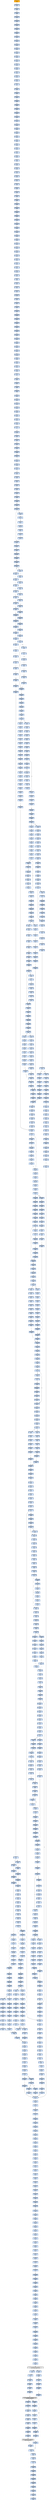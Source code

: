 strict digraph G {
	graph [bgcolor=transparent,
		name=G
	];
	node [color=lightsteelblue,
		fillcolor=lightsteelblue,
		shape=rectangle,
		style=filled
	];
	"0x00470178"	[color=lightgrey,
		fillcolor=orange,
		label="0x00470178
pusha"];
	"0x00470179"	[label="0x00470179
call"];
	"0x00470178" -> "0x00470179"	[color="#000000"];
	"0x0047017e"	[label="0x0047017e
popl"];
	"0x00470179" -> "0x0047017e"	[color="#000000"];
	"0x0047017f"	[label="0x0047017f
addl"];
	"0x0047017e" -> "0x0047017f"	[color="#000000"];
	"0x00470184"	[label="0x00470184
movl"];
	"0x0047017f" -> "0x00470184"	[color="#000000"];
	"0x00470186"	[label="0x00470186
addl"];
	"0x00470184" -> "0x00470186"	[color="#000000"];
	"0x00470188"	[label="0x00470188
subl"];
	"0x00470186" -> "0x00470188"	[color="#000000"];
	"0x0047018a"	[label="0x0047018a
movl"];
	"0x00470188" -> "0x0047018a"	[color="#000000"];
	"0x0047018c"	[label="0x0047018c
lodsw"];
	"0x0047018a" -> "0x0047018c"	[color="#000000"];
	"0x0047018e"	[label="0x0047018e
shll"];
	"0x0047018c" -> "0x0047018e"	[color="#000000"];
	"0x00470191"	[label="0x00470191
movl"];
	"0x0047018e" -> "0x00470191"	[color="#000000"];
	"0x00470193"	[label="0x00470193
pushl"];
	"0x00470191" -> "0x00470193"	[color="#000000"];
	"0x00470194"	[label="0x00470194
lodsl"];
	"0x00470193" -> "0x00470194"	[color="#000000"];
	"0x00470195"	[label="0x00470195
subl"];
	"0x00470194" -> "0x00470195"	[color="#000000"];
	"0x00470197"	[label="0x00470197
addl"];
	"0x00470195" -> "0x00470197"	[color="#000000"];
	"0x00470199"	[label="0x00470199
movl"];
	"0x00470197" -> "0x00470199"	[color="#000000"];
	"0x0047019b"	[label="0x0047019b
pushl"];
	"0x00470199" -> "0x0047019b"	[color="#000000"];
	"0x0047019c"	[label="0x0047019c
pushl"];
	"0x0047019b" -> "0x0047019c"	[color="#000000"];
	"0x0047019d"	[label="0x0047019d
decl"];
	"0x0047019c" -> "0x0047019d"	[color="#000000"];
	"0x0047019e"	[label="0x0047019e
movb"];
	"0x0047019d" -> "0x0047019e"	[color="#000000"];
	"0x004701a2"	[label="0x004701a2
movb"];
	"0x0047019e" -> "0x004701a2"	[color="#000000"];
	"0x004701a5"	[label="0x004701a5
jne"];
	"0x004701a2" -> "0x004701a5"	[color="#000000"];
	"0x004701a7"	[label="0x004701a7
subl"];
	"0x004701a5" -> "0x004701a7"	[color="#000000",
		label=F];
	"0x004701a9"	[label="0x004701a9
lodsb"];
	"0x004701a7" -> "0x004701a9"	[color="#000000"];
	"0x004701aa"	[label="0x004701aa
movl"];
	"0x004701a9" -> "0x004701aa"	[color="#000000"];
	"0x004701ac"	[label="0x004701ac
andb"];
	"0x004701aa" -> "0x004701ac"	[color="#000000"];
	"0x004701af"	[label="0x004701af
andb"];
	"0x004701ac" -> "0x004701af"	[color="#000000"];
	"0x004701b1"	[label="0x004701b1
shll"];
	"0x004701af" -> "0x004701b1"	[color="#000000"];
	"0x004701b4"	[label="0x004701b4
movb"];
	"0x004701b1" -> "0x004701b4"	[color="#000000"];
	"0x004701b6"	[label="0x004701b6
lodsb"];
	"0x004701b4" -> "0x004701b6"	[color="#000000"];
	"0x004701b7"	[label="0x004701b7
orl"];
	"0x004701b6" -> "0x004701b7"	[color="#000000"];
	"0x004701b9"	[label="0x004701b9
pushl"];
	"0x004701b7" -> "0x004701b9"	[color="#000000"];
	"0x004701ba"	[label="0x004701ba
addb"];
	"0x004701b9" -> "0x004701ba"	[color="#000000"];
	"0x004701bc"	[label="0x004701bc
movl"];
	"0x004701ba" -> "0x004701bc"	[color="#000000"];
	"0x004701c1"	[label="0x004701c1
shll"];
	"0x004701bc" -> "0x004701c1"	[color="#000000"];
	"0x004701c3"	[label="0x004701c3
popl"];
	"0x004701c1" -> "0x004701c3"	[color="#000000"];
	"0x004701c4"	[label="0x004701c4
popl"];
	"0x004701c3" -> "0x004701c4"	[color="#000000"];
	"0x004701c5"	[label="0x004701c5
movl"];
	"0x004701c4" -> "0x004701c5"	[color="#000000"];
	"0x004701c7"	[label="0x004701c7
leal"];
	"0x004701c5" -> "0x004701c7"	[color="#000000"];
	"0x004701ce"	[label="0x004701ce
pushl"];
	"0x004701c7" -> "0x004701ce"	[color="#000000"];
	"0x004701cf"	[label="0x004701cf
subl"];
	"0x004701ce" -> "0x004701cf"	[color="#000000"];
	"0x004701d1"	[label="0x004701d1
pushl"];
	"0x004701cf" -> "0x004701d1"	[color="#000000"];
	"0x004701d2"	[label="0x004701d2
pushl"];
	"0x004701d1" -> "0x004701d2"	[color="#000000"];
	"0x004701d3"	[label="0x004701d3
movl"];
	"0x004701d2" -> "0x004701d3"	[color="#000000"];
	"0x004701d5"	[label="0x004701d5
pushl"];
	"0x004701d3" -> "0x004701d5"	[color="#000000"];
	"0x004701d6"	[label="0x004701d6
movw"];
	"0x004701d5" -> "0x004701d6"	[color="#000000"];
	"0x004701d9"	[label="0x004701d9
shll"];
	"0x004701d6" -> "0x004701d9"	[color="#000000"];
	"0x004701dc"	[label="0x004701dc
pushl"];
	"0x004701d9" -> "0x004701dc"	[color="#000000"];
	"0x004701dd"	[label="0x004701dd
pushl"];
	"0x004701dc" -> "0x004701dd"	[color="#000000"];
	"0x004701de"	[label="0x004701de
addl"];
	"0x004701dd" -> "0x004701de"	[color="#000000"];
	"0x004701e1"	[label="0x004701e1
pushl"];
	"0x004701de" -> "0x004701e1"	[color="#000000"];
	"0x004701e2"	[label="0x004701e2
pushl"];
	"0x004701e1" -> "0x004701e2"	[color="#000000"];
	"0x004701e3"	[label="0x004701e3
addl"];
	"0x004701e2" -> "0x004701e3"	[color="#000000"];
	"0x004701e6"	[label="0x004701e6
pushl"];
	"0x004701e3" -> "0x004701e6"	[color="#000000"];
	"0x004701e7"	[label="0x004701e7
pushl"];
	"0x004701e6" -> "0x004701e7"	[color="#000000"];
	"0x004701e8"	[label="0x004701e8
call"];
	"0x004701e7" -> "0x004701e8"	[color="#000000"];
	"0x0047024b"	[label="0x0047024b
pushl"];
	"0x004701e8" -> "0x0047024b"	[color="#000000"];
	"0x0047024c"	[label="0x0047024c
pushl"];
	"0x0047024b" -> "0x0047024c"	[color="#000000"];
	"0x0047024d"	[label="0x0047024d
pushl"];
	"0x0047024c" -> "0x0047024d"	[color="#000000"];
	"0x0047024e"	[label="0x0047024e
pushl"];
	"0x0047024d" -> "0x0047024e"	[color="#000000"];
	"0x0047024f"	[label="0x0047024f
subl"];
	"0x0047024e" -> "0x0047024f"	[color="#000000"];
	"0x00470252"	[label="0x00470252
movl"];
	"0x0047024f" -> "0x00470252"	[color="#000000"];
	"0x00470259"	[label="0x00470259
movl"];
	"0x00470252" -> "0x00470259"	[color="#000000"];
	"0x00470261"	[label="0x00470261
movb"];
	"0x00470259" -> "0x00470261"	[color="#000000"];
	"0x00470266"	[label="0x00470266
movl"];
	"0x00470261" -> "0x00470266"	[color="#000000"];
	"0x0047026d"	[label="0x0047026d
leal"];
	"0x00470266" -> "0x0047026d"	[color="#000000"];
	"0x00470270"	[label="0x00470270
movl"];
	"0x0047026d" -> "0x00470270"	[color="#000000"];
	"0x00470274"	[label="0x00470274
movl"];
	"0x00470270" -> "0x00470274"	[color="#000000"];
	"0x00470279"	[label="0x00470279
movzbl"];
	"0x00470274" -> "0x00470279"	[color="#000000"];
	"0x0047027d"	[label="0x0047027d
movl"];
	"0x00470279" -> "0x0047027d"	[color="#000000"];
	"0x0047027f"	[label="0x0047027f
shll"];
	"0x0047027d" -> "0x0047027f"	[color="#000000"];
	"0x00470281"	[label="0x00470281
movl"];
	"0x0047027f" -> "0x00470281"	[color="#000000"];
	"0x00470283"	[label="0x00470283
decl"];
	"0x00470281" -> "0x00470283"	[color="#000000"];
	"0x00470284"	[label="0x00470284
movl"];
	"0x00470283" -> "0x00470284"	[color="#000000"];
	"0x00470288"	[label="0x00470288
movzbl"];
	"0x00470284" -> "0x00470288"	[color="#000000"];
	"0x0047028c"	[label="0x0047028c
shll"];
	"0x00470288" -> "0x0047028c"	[color="#000000"];
	"0x0047028e"	[label="0x0047028e
decl"];
	"0x0047028c" -> "0x0047028e"	[color="#000000"];
	"0x0047028f"	[label="0x0047028f
movl"];
	"0x0047028e" -> "0x0047028f"	[color="#000000"];
	"0x00470293"	[label="0x00470293
movl"];
	"0x0047028f" -> "0x00470293"	[color="#000000"];
	"0x0047029a"	[label="0x0047029a
movzbl"];
	"0x00470293" -> "0x0047029a"	[color="#000000"];
	"0x0047029d"	[label="0x0047029d
movl"];
	"0x0047029a" -> "0x0047029d"	[color="#000000"];
	"0x004702a4"	[label="0x004702a4
movl"];
	"0x0047029d" -> "0x004702a4"	[color="#000000"];
	"0x004702ac"	[label="0x004702ac
movl"];
	"0x004702a4" -> "0x004702ac"	[color="#000000"];
	"0x004702b2"	[label="0x004702b2
movl"];
	"0x004702ac" -> "0x004702b2"	[color="#000000"];
	"0x004702b7"	[label="0x004702b7
movl"];
	"0x004702b2" -> "0x004702b7"	[color="#000000"];
	"0x004702bb"	[label="0x004702bb
movl"];
	"0x004702b7" -> "0x004702bb"	[color="#000000"];
	"0x004702c3"	[label="0x004702c3
movl"];
	"0x004702bb" -> "0x004702c3"	[color="#000000"];
	"0x004702cb"	[label="0x004702cb
movl"];
	"0x004702c3" -> "0x004702cb"	[color="#000000"];
	"0x004702d3"	[label="0x004702d3
movl"];
	"0x004702cb" -> "0x004702d3"	[color="#000000"];
	"0x004702db"	[label="0x004702db
movzbl"];
	"0x004702d3" -> "0x004702db"	[color="#000000"];
	"0x004702df"	[label="0x004702df
addl"];
	"0x004702db" -> "0x004702df"	[color="#000000"];
	"0x004702e1"	[label="0x004702e1
shll"];
	"0x004702df" -> "0x004702e1"	[color="#000000"];
	"0x004702e3"	[label="0x004702e3
leal"];
	"0x004702e1" -> "0x004702e3"	[color="#000000"];
	"0x004702e9"	[label="0x004702e9
cmpl"];
	"0x004702e3" -> "0x004702e9"	[color="#000000"];
	"0x004702ed"	[label="0x004702ed
jae"];
	"0x004702e9" -> "0x004702ed"	[color="#000000"];
	"0x004702ef"	[label="0x004702ef
movl"];
	"0x004702ed" -> "0x004702ef"	[color="#000000",
		label=F];
	"0x004702f3"	[label="0x004702f3
movw"];
	"0x004702ef" -> "0x004702f3"	[color="#000000"];
	"0x004702f8"	[label="0x004702f8
addl"];
	"0x004702f3" -> "0x004702f8"	[color="#000000"];
	"0x004702fb"	[label="0x004702fb
loop"];
	"0x004702f8" -> "0x004702fb"	[color="#000000"];
	"0x004702fd"	[label="0x004702fd
movl"];
	"0x004702fb" -> "0x004702fd"	[color="#000000",
		label=F];
	"0x00470304"	[label="0x00470304
xorl"];
	"0x004702fd" -> "0x00470304"	[color="#000000"];
	"0x00470306"	[label="0x00470306
movl"];
	"0x00470304" -> "0x00470306"	[color="#000000"];
	"0x0047030e"	[label="0x0047030e
movl"];
	"0x00470306" -> "0x0047030e"	[color="#000000"];
	"0x00470310"	[label="0x00470310
addl"];
	"0x0047030e" -> "0x00470310"	[color="#000000"];
	"0x00470317"	[label="0x00470317
movl"];
	"0x00470310" -> "0x00470317"	[color="#000000"];
	"0x0047031b"	[label="0x0047031b
xorl"];
	"0x00470317" -> "0x0047031b"	[color="#000000"];
	"0x0047031d"	[label="0x0047031d
cmpl"];
	"0x0047031b" -> "0x0047031d"	[color="#000000"];
	"0x00470321"	[label="0x00470321
je"];
	"0x0047031d" -> "0x00470321"	[color="#000000"];
	"0x00470327"	[label="0x00470327
movzbl"];
	"0x00470321" -> "0x00470327"	[color="#000000",
		label=F];
	"0x0047032a"	[label="0x0047032a
shll"];
	"0x00470327" -> "0x0047032a"	[color="#000000"];
	"0x0047032d"	[label="0x0047032d
incl"];
	"0x0047032a" -> "0x0047032d"	[color="#000000"];
	"0x0047032e"	[label="0x0047032e
incl"];
	"0x0047032d" -> "0x0047032e"	[color="#000000"];
	"0x0047032f"	[label="0x0047032f
orl"];
	"0x0047032e" -> "0x0047032f"	[color="#000000"];
	"0x00470331"	[label="0x00470331
cmpl"];
	"0x0047032f" -> "0x00470331"	[color="#000000"];
	"0x00470334"	[label="0x00470334
jle"];
	"0x00470331" -> "0x00470334"	[color="#000000"];
	"0x00470336"	[label="0x00470336
movl"];
	"0x00470334" -> "0x00470336"	[color="#000000",
		label=F];
	"0x0047033d"	[label="0x0047033d
cmpl"];
	"0x00470336" -> "0x0047033d"	[color="#000000"];
	"0x00470341"	[label="0x00470341
jae"];
	"0x0047033d" -> "0x00470341"	[color="#000000"];
	"0x00470347"	[label="0x00470347
movl"];
	"0x00470341" -> "0x00470347"	[color="#000000",
		label=F];
	"0x0047034b"	[label="0x0047034b
andl"];
	"0x00470347" -> "0x0047034b"	[color="#000000"];
	"0x0047034f"	[label="0x0047034f
movl"];
	"0x0047034b" -> "0x0047034f"	[color="#000000"];
	"0x00470353"	[label="0x00470353
movl"];
	"0x0047034f" -> "0x00470353"	[color="#000000"];
	"0x00470357"	[label="0x00470357
shll"];
	"0x00470353" -> "0x00470357"	[color="#000000"];
	"0x0047035a"	[label="0x0047035a
movl"];
	"0x00470357" -> "0x0047035a"	[color="#000000"];
	"0x0047035e"	[label="0x0047035e
addl"];
	"0x0047035a" -> "0x0047035e"	[color="#000000"];
	"0x00470360"	[label="0x00470360
cmpl"];
	"0x0047035e" -> "0x00470360"	[color="#000000"];
	"0x00470368"	[label="0x00470368
leal"];
	"0x00470360" -> "0x00470368"	[color="#000000"];
	"0x0047036b"	[label="0x0047036b
ja"];
	"0x00470368" -> "0x0047036b"	[color="#000000"];
	"0x00470385"	[label="0x00470385
movl"];
	"0x0047036b" -> "0x00470385"	[color="#000000",
		label=T];
	"0x0047036d"	[label="0x0047036d
cmpl"];
	"0x0047036b" -> "0x0047036d"	[color="#000000",
		label=F];
	"0x00470389"	[label="0x00470389
movw"];
	"0x00470385" -> "0x00470389"	[color="#000000"];
	"0x0047038d"	[label="0x0047038d
shrl"];
	"0x00470389" -> "0x0047038d"	[color="#000000"];
	"0x00470390"	[label="0x00470390
movzwl"];
	"0x0047038d" -> "0x00470390"	[color="#000000"];
	"0x00470393"	[label="0x00470393
imull"];
	"0x00470390" -> "0x00470393"	[color="#000000"];
	"0x00470396"	[label="0x00470396
cmpl"];
	"0x00470393" -> "0x00470396"	[color="#000000"];
	"0x00470398"	[label="0x00470398
jae"];
	"0x00470396" -> "0x00470398"	[color="#000000"];
	"0x0047039e"	[label="0x0047039e
movl"];
	"0x00470398" -> "0x0047039e"	[color="#000000",
		label=F];
	"0x0047057b"	[label="0x0047057b
movl"];
	"0x00470398" -> "0x0047057b"	[color="#000000",
		label=T];
	"0x004703a2"	[label="0x004703a2
movl"];
	"0x0047039e" -> "0x004703a2"	[color="#000000"];
	"0x004703a7"	[label="0x004703a7
subl"];
	"0x004703a2" -> "0x004703a7"	[color="#000000"];
	"0x004703a9"	[label="0x004703a9
movb"];
	"0x004703a7" -> "0x004703a9"	[color="#000000"];
	"0x004703ad"	[label="0x004703ad
sarl"];
	"0x004703a9" -> "0x004703ad"	[color="#000000"];
	"0x004703b0"	[label="0x004703b0
movl"];
	"0x004703ad" -> "0x004703b0"	[color="#000000"];
	"0x004703b5"	[label="0x004703b5
leal"];
	"0x004703b0" -> "0x004703b5"	[color="#000000"];
	"0x004703b8"	[label="0x004703b8
movzbl"];
	"0x004703b5" -> "0x004703b8"	[color="#000000"];
	"0x004703bd"	[label="0x004703bd
movw"];
	"0x004703b8" -> "0x004703bd"	[color="#000000"];
	"0x004703c1"	[label="0x004703c1
movl"];
	"0x004703bd" -> "0x004703c1"	[color="#000000"];
	"0x004703c5"	[label="0x004703c5
andl"];
	"0x004703c1" -> "0x004703c5"	[color="#000000"];
	"0x004703c9"	[label="0x004703c9
movl"];
	"0x004703c5" -> "0x004703c9"	[color="#000000"];
	"0x004703cd"	[label="0x004703cd
shll"];
	"0x004703c9" -> "0x004703cd"	[color="#000000"];
	"0x004703cf"	[label="0x004703cf
movl"];
	"0x004703cd" -> "0x004703cf"	[color="#000000"];
	"0x004703d4"	[label="0x004703d4
subl"];
	"0x004703cf" -> "0x004703d4"	[color="#000000"];
	"0x004703d8"	[label="0x004703d8
sarl"];
	"0x004703d4" -> "0x004703d8"	[color="#000000"];
	"0x004703da"	[label="0x004703da
addl"];
	"0x004703d8" -> "0x004703da"	[color="#000000"];
	"0x004703dc"	[label="0x004703dc
imull"];
	"0x004703da" -> "0x004703dc"	[color="#000000"];
	"0x004703e2"	[label="0x004703e2
cmpl"];
	"0x004703dc" -> "0x004703e2"	[color="#000000"];
	"0x004703e7"	[label="0x004703e7
leal"];
	"0x004703e2" -> "0x004703e7"	[color="#000000"];
	"0x004703ee"	[label="0x004703ee
movl"];
	"0x004703e7" -> "0x004703ee"	[color="#000000"];
	"0x004703f2"	[label="0x004703f2
jle"];
	"0x004703ee" -> "0x004703f2"	[color="#000000"];
	"0x004704c2"	[label="0x004704c2
leal"];
	"0x004703f2" -> "0x004704c2"	[color="#000000",
		label=T];
	"0x004703f8"	[label="0x004703f8
movl"];
	"0x004703f2" -> "0x004703f8"	[color="#000000",
		label=F];
	"0x004704c5"	[label="0x004704c5
movl"];
	"0x004704c2" -> "0x004704c5"	[color="#000000"];
	"0x004704c9"	[label="0x004704c9
addl"];
	"0x004704c5" -> "0x004704c9"	[color="#000000"];
	"0x004704cb"	[label="0x004704cb
cmpl"];
	"0x004704c9" -> "0x004704cb"	[color="#000000"];
	"0x004704d3"	[label="0x004704d3
ja"];
	"0x004704cb" -> "0x004704d3"	[color="#000000"];
	"0x004704ed"	[label="0x004704ed
movl"];
	"0x004704d3" -> "0x004704ed"	[color="#000000",
		label=T];
	"0x004704d5"	[label="0x004704d5
cmpl"];
	"0x004704d3" -> "0x004704d5"	[color="#000000",
		label=F];
	"0x004704f1"	[label="0x004704f1
movw"];
	"0x004704ed" -> "0x004704f1"	[color="#000000"];
	"0x004704f5"	[label="0x004704f5
shrl"];
	"0x004704f1" -> "0x004704f5"	[color="#000000"];
	"0x004704f8"	[label="0x004704f8
movzwl"];
	"0x004704f5" -> "0x004704f8"	[color="#000000"];
	"0x004704fb"	[label="0x004704fb
imull"];
	"0x004704f8" -> "0x004704fb"	[color="#000000"];
	"0x004704fe"	[label="0x004704fe
cmpl"];
	"0x004704fb" -> "0x004704fe"	[color="#000000"];
	"0x00470500"	[label="0x00470500
jae"];
	"0x004704fe" -> "0x00470500"	[color="#000000"];
	"0x00470502"	[label="0x00470502
movl"];
	"0x00470500" -> "0x00470502"	[color="#000000",
		label=F];
	"0x0047051b"	[label="0x0047051b
subl"];
	"0x00470500" -> "0x0047051b"	[color="#000000",
		label=T];
	"0x00470506"	[label="0x00470506
movl"];
	"0x00470502" -> "0x00470506"	[color="#000000"];
	"0x0047050b"	[label="0x0047050b
subl"];
	"0x00470506" -> "0x0047050b"	[color="#000000"];
	"0x0047050d"	[label="0x0047050d
movl"];
	"0x0047050b" -> "0x0047050d"	[color="#000000"];
	"0x0047050f"	[label="0x0047050f
sarl"];
	"0x0047050d" -> "0x0047050f"	[color="#000000"];
	"0x00470512"	[label="0x00470512
leal"];
	"0x0047050f" -> "0x00470512"	[color="#000000"];
	"0x00470515"	[label="0x00470515
movw"];
	"0x00470512" -> "0x00470515"	[color="#000000"];
	"0x00470519"	[label="0x00470519
jmp"];
	"0x00470515" -> "0x00470519"	[color="#000000"];
	"0x004704ba"	[label="0x004704ba
cmpl"];
	"0x00470519" -> "0x004704ba"	[color="#000000"];
	"0x004704c0"	[label="0x004704c0
jg"];
	"0x004704ba" -> "0x004704c0"	[color="#000000"];
	"0x00470533"	[label="0x00470533
movl"];
	"0x004704c0" -> "0x00470533"	[color="#000000",
		label=T];
	"0x0047051f"	[label="0x0047051f
subl"];
	"0x0047051b" -> "0x0047051f"	[color="#000000"];
	"0x00470521"	[label="0x00470521
movl"];
	"0x0047051f" -> "0x00470521"	[color="#000000"];
	"0x00470523"	[label="0x00470523
leal"];
	"0x00470521" -> "0x00470523"	[color="#000000"];
	"0x00470526"	[label="0x00470526
shrw"];
	"0x00470523" -> "0x00470526"	[color="#000000"];
	"0x0047052a"	[label="0x0047052a
subw"];
	"0x00470526" -> "0x0047052a"	[color="#000000"];
	"0x0047052d"	[label="0x0047052d
movw"];
	"0x0047052a" -> "0x0047052d"	[color="#000000"];
	"0x00470531"	[label="0x00470531
jmp"];
	"0x0047052d" -> "0x00470531"	[color="#000000"];
	"0x00470531" -> "0x004704ba"	[color="#000000"];
	"0x00470537"	[label="0x00470537
movl"];
	"0x00470533" -> "0x00470537"	[color="#000000"];
	"0x00470539"	[label="0x00470539
movl"];
	"0x00470537" -> "0x00470539"	[color="#000000"];
	"0x00470540"	[label="0x00470540
movb"];
	"0x00470539" -> "0x00470540"	[color="#000000"];
	"0x00470544"	[label="0x00470544
movb"];
	"0x00470540" -> "0x00470544"	[color="#000000"];
	"0x00470547"	[label="0x00470547
incl"];
	"0x00470544" -> "0x00470547"	[color="#000000"];
	"0x00470548"	[label="0x00470548
cmpl"];
	"0x00470547" -> "0x00470548"	[color="#000000"];
	"0x0047054d"	[label="0x0047054d
movl"];
	"0x00470548" -> "0x0047054d"	[color="#000000"];
	"0x00470551"	[label="0x00470551
jg"];
	"0x0047054d" -> "0x00470551"	[color="#000000"];
	"0x00470553"	[label="0x00470553
movl"];
	"0x00470551" -> "0x00470553"	[color="#000000",
		label=F];
	"0x00470560"	[label="0x00470560
cmpl"];
	"0x00470551" -> "0x00470560"	[color="#000000",
		label=T];
	"0x0047055b"	[label="0x0047055b
jmp"];
	"0x00470553" -> "0x0047055b"	[color="#000000"];
	"0x00470c7c"	[label="0x00470c7c
movl"];
	"0x0047055b" -> "0x00470c7c"	[color="#000000"];
	"0x00470c83"	[label="0x00470c83
cmpl"];
	"0x00470c7c" -> "0x00470c83"	[color="#000000"];
	"0x00470c87"	[label="0x00470c87
jb"];
	"0x00470c83" -> "0x00470c87"	[color="#000000"];
	"0x00470c8d"	[label="0x00470c8d
cmpl"];
	"0x00470c87" -> "0x00470c8d"	[color="#000000",
		label=F];
	"0x00470371"	[label="0x00470371
je"];
	"0x0047036d" -> "0x00470371"	[color="#000000"];
	"0x00470377"	[label="0x00470377
shll"];
	"0x00470371" -> "0x00470377"	[color="#000000",
		label=F];
	"0x0047037c"	[label="0x0047037c
movzbl"];
	"0x00470377" -> "0x0047037c"	[color="#000000"];
	"0x0047037f"	[label="0x0047037f
shll"];
	"0x0047037c" -> "0x0047037f"	[color="#000000"];
	"0x00470382"	[label="0x00470382
incl"];
	"0x0047037f" -> "0x00470382"	[color="#000000"];
	"0x00470383"	[label="0x00470383
orl"];
	"0x00470382" -> "0x00470383"	[color="#000000"];
	"0x00470383" -> "0x00470385"	[color="#000000"];
	"0x004704d9"	[label="0x004704d9
je"];
	"0x004704d5" -> "0x004704d9"	[color="#000000"];
	"0x004704df"	[label="0x004704df
shll"];
	"0x004704d9" -> "0x004704df"	[color="#000000",
		label=F];
	"0x004704e4"	[label="0x004704e4
movzbl"];
	"0x004704df" -> "0x004704e4"	[color="#000000"];
	"0x004704e7"	[label="0x004704e7
shll"];
	"0x004704e4" -> "0x004704e7"	[color="#000000"];
	"0x004704ea"	[label="0x004704ea
incl"];
	"0x004704e7" -> "0x004704ea"	[color="#000000"];
	"0x004704eb"	[label="0x004704eb
orl"];
	"0x004704ea" -> "0x004704eb"	[color="#000000"];
	"0x004704eb" -> "0x004704ed"	[color="#000000"];
	"0x0047057f"	[label="0x0047057f
subl"];
	"0x0047057b" -> "0x0047057f"	[color="#000000"];
	"0x00470581"	[label="0x00470581
movl"];
	"0x0047057f" -> "0x00470581"	[color="#000000"];
	"0x00470585"	[label="0x00470585
subl"];
	"0x00470581" -> "0x00470585"	[color="#000000"];
	"0x00470587"	[label="0x00470587
movl"];
	"0x00470585" -> "0x00470587"	[color="#000000"];
	"0x00470589"	[label="0x00470589
shrw"];
	"0x00470587" -> "0x00470589"	[color="#000000"];
	"0x0047058d"	[label="0x0047058d
subw"];
	"0x00470589" -> "0x0047058d"	[color="#000000"];
	"0x00470590"	[label="0x00470590
cmpl"];
	"0x0047058d" -> "0x00470590"	[color="#000000"];
	"0x00470596"	[label="0x00470596
movw"];
	"0x00470590" -> "0x00470596"	[color="#000000"];
	"0x0047059a"	[label="0x0047059a
movl"];
	"0x00470596" -> "0x0047059a"	[color="#000000"];
	"0x0047059e"	[label="0x0047059e
leal"];
	"0x0047059a" -> "0x0047059e"	[color="#000000"];
	"0x004705a2"	[label="0x004705a2
movl"];
	"0x0047059e" -> "0x004705a2"	[color="#000000"];
	"0x004705a6"	[label="0x004705a6
ja"];
	"0x004705a2" -> "0x004705a6"	[color="#000000"];
	"0x004705be"	[label="0x004705be
movl"];
	"0x004705a6" -> "0x004705be"	[color="#000000",
		label=T];
	"0x004705a8"	[label="0x004705a8
cmpl"];
	"0x004705a6" -> "0x004705a8"	[color="#000000",
		label=F];
	"0x004705c2"	[label="0x004705c2
movl"];
	"0x004705be" -> "0x004705c2"	[color="#000000"];
	"0x004705c4"	[label="0x004705c4
shrl"];
	"0x004705c2" -> "0x004705c4"	[color="#000000"];
	"0x004705c7"	[label="0x004705c7
movw"];
	"0x004705c4" -> "0x004705c7"	[color="#000000"];
	"0x004705ce"	[label="0x004705ce
movzwl"];
	"0x004705c7" -> "0x004705ce"	[color="#000000"];
	"0x004705d1"	[label="0x004705d1
imull"];
	"0x004705ce" -> "0x004705d1"	[color="#000000"];
	"0x004705d4"	[label="0x004705d4
cmpl"];
	"0x004705d1" -> "0x004705d4"	[color="#000000"];
	"0x004705d6"	[label="0x004705d6
jae"];
	"0x004705d4" -> "0x004705d6"	[color="#000000"];
	"0x0047062a"	[label="0x0047062a
movl"];
	"0x004705d6" -> "0x0047062a"	[color="#000000",
		label=T];
	"0x004705d8"	[label="0x004705d8
movl"];
	"0x004705d6" -> "0x004705d8"	[color="#000000",
		label=F];
	"0x0047062c"	[label="0x0047062c
subl"];
	"0x0047062a" -> "0x0047062c"	[color="#000000"];
	"0x0047062e"	[label="0x0047062e
subl"];
	"0x0047062c" -> "0x0047062e"	[color="#000000"];
	"0x00470630"	[label="0x00470630
movl"];
	"0x0047062e" -> "0x00470630"	[color="#000000"];
	"0x00470632"	[label="0x00470632
shrw"];
	"0x00470630" -> "0x00470632"	[color="#000000"];
	"0x00470636"	[label="0x00470636
movl"];
	"0x00470632" -> "0x00470636"	[color="#000000"];
	"0x0047063a"	[label="0x0047063a
subw"];
	"0x00470636" -> "0x0047063a"	[color="#000000"];
	"0x0047063d"	[label="0x0047063d
cmpl"];
	"0x0047063a" -> "0x0047063d"	[color="#000000"];
	"0x00470643"	[label="0x00470643
movw"];
	"0x0047063d" -> "0x00470643"	[color="#000000"];
	"0x0047064a"	[label="0x0047064a
ja"];
	"0x00470643" -> "0x0047064a"	[color="#000000"];
	"0x00470662"	[label="0x00470662
movl"];
	"0x0047064a" -> "0x00470662"	[color="#000000",
		label=T];
	"0x0047064c"	[label="0x0047064c
cmpl"];
	"0x0047064a" -> "0x0047064c"	[color="#000000",
		label=F];
	"0x00470666"	[label="0x00470666
movl"];
	"0x00470662" -> "0x00470666"	[color="#000000"];
	"0x00470668"	[label="0x00470668
shrl"];
	"0x00470666" -> "0x00470668"	[color="#000000"];
	"0x0047066b"	[label="0x0047066b
movw"];
	"0x00470668" -> "0x0047066b"	[color="#000000"];
	"0x00470672"	[label="0x00470672
movzwl"];
	"0x0047066b" -> "0x00470672"	[color="#000000"];
	"0x00470675"	[label="0x00470675
imull"];
	"0x00470672" -> "0x00470675"	[color="#000000"];
	"0x00470678"	[label="0x00470678
cmpl"];
	"0x00470675" -> "0x00470678"	[color="#000000"];
	"0x0047067a"	[label="0x0047067a
jae"];
	"0x00470678" -> "0x0047067a"	[color="#000000"];
	"0x00470680"	[label="0x00470680
movl"];
	"0x0047067a" -> "0x00470680"	[color="#000000",
		label=F];
	"0x00470763"	[label="0x00470763
movl"];
	"0x0047067a" -> "0x00470763"	[color="#000000",
		label=T];
	"0x00470685"	[label="0x00470685
movl"];
	"0x00470680" -> "0x00470685"	[color="#000000"];
	"0x00470687"	[label="0x00470687
subl"];
	"0x00470685" -> "0x00470687"	[color="#000000"];
	"0x00470689"	[label="0x00470689
movl"];
	"0x00470687" -> "0x00470689"	[color="#000000"];
	"0x00470691"	[label="0x00470691
movl"];
	"0x00470689" -> "0x00470691"	[color="#000000"];
	"0x00470693"	[label="0x00470693
sarl"];
	"0x00470691" -> "0x00470693"	[color="#000000"];
	"0x00470696"	[label="0x00470696
leal"];
	"0x00470693" -> "0x00470696"	[color="#000000"];
	"0x00470699"	[label="0x00470699
movl"];
	"0x00470696" -> "0x00470699"	[color="#000000"];
	"0x0047069d"	[label="0x0047069d
movw"];
	"0x00470699" -> "0x0047069d"	[color="#000000"];
	"0x004706a4"	[label="0x004706a4
movl"];
	"0x0047069d" -> "0x004706a4"	[color="#000000"];
	"0x004706a8"	[label="0x004706a8
movl"];
	"0x004706a4" -> "0x004706a8"	[color="#000000"];
	"0x004706ac"	[label="0x004706ac
shll"];
	"0x004706a8" -> "0x004706ac"	[color="#000000"];
	"0x004706af"	[label="0x004706af
addl"];
	"0x004706ac" -> "0x004706af"	[color="#000000"];
	"0x004706b3"	[label="0x004706b3
cmpl"];
	"0x004706af" -> "0x004706b3"	[color="#000000"];
	"0x004706b9"	[label="0x004706b9
leal"];
	"0x004706b3" -> "0x004706b9"	[color="#000000"];
	"0x004706bc"	[label="0x004706bc
ja"];
	"0x004706b9" -> "0x004706bc"	[color="#000000"];
	"0x004706d4"	[label="0x004706d4
movw"];
	"0x004706bc" -> "0x004706d4"	[color="#000000",
		label=T];
	"0x004706be"	[label="0x004706be
cmpl"];
	"0x004706bc" -> "0x004706be"	[color="#000000",
		label=F];
	"0x004706db"	[label="0x004706db
movl"];
	"0x004706d4" -> "0x004706db"	[color="#000000"];
	"0x004706dd"	[label="0x004706dd
shrl"];
	"0x004706db" -> "0x004706dd"	[color="#000000"];
	"0x004706e0"	[label="0x004706e0
movzwl"];
	"0x004706dd" -> "0x004706e0"	[color="#000000"];
	"0x004706e3"	[label="0x004706e3
imull"];
	"0x004706e0" -> "0x004706e3"	[color="#000000"];
	"0x004706e6"	[label="0x004706e6
cmpl"];
	"0x004706e3" -> "0x004706e6"	[color="#000000"];
	"0x004706e8"	[label="0x004706e8
jae"];
	"0x004706e6" -> "0x004706e8"	[color="#000000"];
	"0x004706ea"	[label="0x004706ea
subl"];
	"0x004706e8" -> "0x004706ea"	[color="#000000",
		label=F];
	"0x0047074a"	[label="0x0047074a
subl"];
	"0x004706e8" -> "0x0047074a"	[color="#000000",
		label=T];
	"0x004706ee"	[label="0x004706ee
sarl"];
	"0x004706ea" -> "0x004706ee"	[color="#000000"];
	"0x004706f3"	[label="0x004706f3
movl"];
	"0x004706ee" -> "0x004706f3"	[color="#000000"];
	"0x004706f7"	[label="0x004706f7
movl"];
	"0x004706f3" -> "0x004706f7"	[color="#000000"];
	"0x004706fb"	[label="0x004706fb
cmpl"];
	"0x004706f7" -> "0x004706fb"	[color="#000000"];
	"0x00470700"	[label="0x00470700
leal"];
	"0x004706fb" -> "0x00470700"	[color="#000000"];
	"0x00470703"	[label="0x00470703
movw"];
	"0x00470700" -> "0x00470703"	[color="#000000"];
	"0x0047070a"	[label="0x0047070a
je"];
	"0x00470703" -> "0x0047070a"	[color="#000000"];
	"0x00470710"	[label="0x00470710
xorl"];
	"0x0047070a" -> "0x00470710"	[color="#000000",
		label=F];
	"0x00470712"	[label="0x00470712
cmpl"];
	"0x00470710" -> "0x00470712"	[color="#000000"];
	"0x00470717"	[label="0x00470717
movl"];
	"0x00470712" -> "0x00470717"	[color="#000000"];
	"0x0047071e"	[label="0x0047071e
movl"];
	"0x00470717" -> "0x0047071e"	[color="#000000"];
	"0x00470722"	[label="0x00470722
setg"];
	"0x0047071e" -> "0x00470722"	[color="#000000"];
	"0x00470725"	[label="0x00470725
leal"];
	"0x00470722" -> "0x00470725"	[color="#000000"];
	"0x00470729"	[label="0x00470729
movl"];
	"0x00470725" -> "0x00470729"	[color="#000000"];
	"0x0047072d"	[label="0x0047072d
movl"];
	"0x00470729" -> "0x0047072d"	[color="#000000"];
	"0x00470731"	[label="0x00470731
subl"];
	"0x0047072d" -> "0x00470731"	[color="#000000"];
	"0x00470735"	[label="0x00470735
movb"];
	"0x00470731" -> "0x00470735"	[color="#000000"];
	"0x00470738"	[label="0x00470738
movb"];
	"0x00470735" -> "0x00470738"	[color="#000000"];
	"0x0047073c"	[label="0x0047073c
movb"];
	"0x00470738" -> "0x0047073c"	[color="#000000"];
	"0x00470740"	[label="0x00470740
incl"];
	"0x0047073c" -> "0x00470740"	[color="#000000"];
	"0x00470741"	[label="0x00470741
movl"];
	"0x00470740" -> "0x00470741"	[color="#000000"];
	"0x00470745"	[label="0x00470745
jmp"];
	"0x00470741" -> "0x00470745"	[color="#000000"];
	"0x00470745" -> "0x00470c7c"	[color="#000000"];
	"0x004703fc"	[label="0x004703fc
subl"];
	"0x004703f8" -> "0x004703fc"	[color="#000000"];
	"0x00470400"	[label="0x00470400
movl"];
	"0x004703fc" -> "0x00470400"	[color="#000000"];
	"0x00470407"	[label="0x00470407
movzbl"];
	"0x00470400" -> "0x00470407"	[color="#000000"];
	"0x0047040b"	[label="0x0047040b
movl"];
	"0x00470407" -> "0x0047040b"	[color="#000000"];
	"0x0047040f"	[label="0x0047040f
shll"];
	"0x0047040b" -> "0x0047040f"	[color="#000000"];
	"0x00470413"	[label="0x00470413
movl"];
	"0x0047040f" -> "0x00470413"	[color="#000000"];
	"0x00470417"	[label="0x00470417
leal"];
	"0x00470413" -> "0x00470417"	[color="#000000"];
	"0x0047041a"	[label="0x0047041a
movl"];
	"0x00470417" -> "0x0047041a"	[color="#000000"];
	"0x0047041e"	[label="0x0047041e
andl"];
	"0x0047041a" -> "0x0047041e"	[color="#000000"];
	"0x00470424"	[label="0x00470424
cmpl"];
	"0x0047041e" -> "0x00470424"	[color="#000000"];
	"0x0047042c"	[label="0x0047042c
leal"];
	"0x00470424" -> "0x0047042c"	[color="#000000"];
	"0x00470430"	[label="0x00470430
movl"];
	"0x0047042c" -> "0x00470430"	[color="#000000"];
	"0x00470434"	[label="0x00470434
leal"];
	"0x00470430" -> "0x00470434"	[color="#000000"];
	"0x00470437"	[label="0x00470437
ja"];
	"0x00470434" -> "0x00470437"	[color="#000000"];
	"0x00470451"	[label="0x00470451
movl"];
	"0x00470437" -> "0x00470451"	[color="#000000",
		label=T];
	"0x00470439"	[label="0x00470439
cmpl"];
	"0x00470437" -> "0x00470439"	[color="#000000",
		label=F];
	"0x00470455"	[label="0x00470455
movw"];
	"0x00470451" -> "0x00470455"	[color="#000000"];
	"0x0047045c"	[label="0x0047045c
shrl"];
	"0x00470455" -> "0x0047045c"	[color="#000000"];
	"0x0047045f"	[label="0x0047045f
movzwl"];
	"0x0047045c" -> "0x0047045f"	[color="#000000"];
	"0x00470462"	[label="0x00470462
imull"];
	"0x0047045f" -> "0x00470462"	[color="#000000"];
	"0x00470465"	[label="0x00470465
cmpl"];
	"0x00470462" -> "0x00470465"	[color="#000000"];
	"0x00470467"	[label="0x00470467
jae"];
	"0x00470465" -> "0x00470467"	[color="#000000"];
	"0x0047048c"	[label="0x0047048c
subl"];
	"0x00470467" -> "0x0047048c"	[color="#000000",
		label=T];
	"0x00470469"	[label="0x00470469
movl"];
	"0x00470467" -> "0x00470469"	[color="#000000",
		label=F];
	"0x00470490"	[label="0x00470490
subl"];
	"0x0047048c" -> "0x00470490"	[color="#000000"];
	"0x00470492"	[label="0x00470492
movl"];
	"0x00470490" -> "0x00470492"	[color="#000000"];
	"0x00470494"	[label="0x00470494
leal"];
	"0x00470492" -> "0x00470494"	[color="#000000"];
	"0x00470497"	[label="0x00470497
shrw"];
	"0x00470494" -> "0x00470497"	[color="#000000"];
	"0x0047049b"	[label="0x0047049b
subw"];
	"0x00470497" -> "0x0047049b"	[color="#000000"];
	"0x0047049e"	[label="0x0047049e
cmpl"];
	"0x0047049b" -> "0x0047049e"	[color="#000000"];
	"0x004704a3"	[label="0x004704a3
movw"];
	"0x0047049e" -> "0x004704a3"	[color="#000000"];
	"0x004704aa"	[label="0x004704aa
je"];
	"0x004704a3" -> "0x004704aa"	[color="#000000"];
	"0x004704aa" -> "0x004704ba"	[color="#000000",
		label=T];
	"0x004704ac"	[label="0x004704ac
cmpl"];
	"0x004704aa" -> "0x004704ac"	[color="#000000",
		label=F];
	"0x00470565"	[label="0x00470565
jg"];
	"0x00470560" -> "0x00470565"	[color="#000000"];
	"0x00470567"	[label="0x00470567
subl"];
	"0x00470565" -> "0x00470567"	[color="#000000",
		label=F];
	"0x00470571"	[label="0x00470571
subl"];
	"0x00470565" -> "0x00470571"	[color="#000000",
		label=T];
	"0x0047056c"	[label="0x0047056c
jmp"];
	"0x00470567" -> "0x0047056c"	[color="#000000"];
	"0x0047056c" -> "0x00470c7c"	[color="#000000"];
	"0x004705da"	[label="0x004705da
movl"];
	"0x004705d8" -> "0x004705da"	[color="#000000"];
	"0x004705df"	[label="0x004705df
subl"];
	"0x004705da" -> "0x004705df"	[color="#000000"];
	"0x004705e1"	[label="0x004705e1
movl"];
	"0x004705df" -> "0x004705e1"	[color="#000000"];
	"0x004705e5"	[label="0x004705e5
sarl"];
	"0x004705e1" -> "0x004705e5"	[color="#000000"];
	"0x004705e8"	[label="0x004705e8
movl"];
	"0x004705e5" -> "0x004705e8"	[color="#000000"];
	"0x004705ec"	[label="0x004705ec
leal"];
	"0x004705e8" -> "0x004705ec"	[color="#000000"];
	"0x004705ef"	[label="0x004705ef
movl"];
	"0x004705ec" -> "0x004705ef"	[color="#000000"];
	"0x004705f3"	[label="0x004705f3
movl"];
	"0x004705ef" -> "0x004705f3"	[color="#000000"];
	"0x004705f7"	[label="0x004705f7
movl"];
	"0x004705f3" -> "0x004705f7"	[color="#000000"];
	"0x004705fb"	[label="0x004705fb
movw"];
	"0x004705f7" -> "0x004705fb"	[color="#000000"];
	"0x00470602"	[label="0x00470602
movl"];
	"0x004705fb" -> "0x00470602"	[color="#000000"];
	"0x00470606"	[label="0x00470606
movl"];
	"0x00470602" -> "0x00470606"	[color="#000000"];
	"0x0047060a"	[label="0x0047060a
movl"];
	"0x00470606" -> "0x0047060a"	[color="#000000"];
	"0x0047060e"	[label="0x0047060e
xorl"];
	"0x0047060a" -> "0x0047060e"	[color="#000000"];
	"0x00470610"	[label="0x00470610
cmpl"];
	"0x0047060e" -> "0x00470610"	[color="#000000"];
	"0x00470615"	[label="0x00470615
setg"];
	"0x00470610" -> "0x00470615"	[color="#000000"];
	"0x00470618"	[label="0x00470618
addl"];
	"0x00470615" -> "0x00470618"	[color="#000000"];
	"0x0047061e"	[label="0x0047061e
leal"];
	"0x00470618" -> "0x0047061e"	[color="#000000"];
	"0x00470621"	[label="0x00470621
movl"];
	"0x0047061e" -> "0x00470621"	[color="#000000"];
	"0x00470625"	[label="0x00470625
jmp"];
	"0x00470621" -> "0x00470625"	[color="#000000"];
	"0x0047089e"	[label="0x0047089e
cmpl"];
	"0x00470625" -> "0x0047089e"	[color="#000000"];
	"0x004708a4"	[label="0x004708a4
ja"];
	"0x0047089e" -> "0x004708a4"	[color="#000000"];
	"0x004708bc"	[label="0x004708bc
movw"];
	"0x004708a4" -> "0x004708bc"	[color="#000000",
		label=T];
	"0x004708a6"	[label="0x004708a6
cmpl"];
	"0x004708a4" -> "0x004708a6"	[color="#000000",
		label=F];
	"0x004708bf"	[label="0x004708bf
movl"];
	"0x004708bc" -> "0x004708bf"	[color="#000000"];
	"0x004708c1"	[label="0x004708c1
shrl"];
	"0x004708bf" -> "0x004708c1"	[color="#000000"];
	"0x004708c4"	[label="0x004708c4
movzwl"];
	"0x004708c1" -> "0x004708c4"	[color="#000000"];
	"0x004708c7"	[label="0x004708c7
imull"];
	"0x004708c4" -> "0x004708c7"	[color="#000000"];
	"0x004708ca"	[label="0x004708ca
cmpl"];
	"0x004708c7" -> "0x004708ca"	[color="#000000"];
	"0x004708cc"	[label="0x004708cc
jae"];
	"0x004708ca" -> "0x004708cc"	[color="#000000"];
	"0x004708ce"	[label="0x004708ce
movl"];
	"0x004708cc" -> "0x004708ce"	[color="#000000",
		label=F];
	"0x004708fd"	[label="0x004708fd
subl"];
	"0x004708cc" -> "0x004708fd"	[color="#000000",
		label=T];
	"0x004708d2"	[label="0x004708d2
movl"];
	"0x004708ce" -> "0x004708d2"	[color="#000000"];
	"0x004708d7"	[label="0x004708d7
subl"];
	"0x004708d2" -> "0x004708d7"	[color="#000000"];
	"0x004708d9"	[label="0x004708d9
shll"];
	"0x004708d7" -> "0x004708d9"	[color="#000000"];
	"0x004708de"	[label="0x004708de
sarl"];
	"0x004708d9" -> "0x004708de"	[color="#000000"];
	"0x004708e1"	[label="0x004708e1
movl"];
	"0x004708de" -> "0x004708e1"	[color="#000000"];
	"0x004708e9"	[label="0x004708e9
leal"];
	"0x004708e1" -> "0x004708e9"	[color="#000000"];
	"0x004708ec"	[label="0x004708ec
movw"];
	"0x004708e9" -> "0x004708ec"	[color="#000000"];
	"0x004708ef"	[label="0x004708ef
movl"];
	"0x004708ec" -> "0x004708ef"	[color="#000000"];
	"0x004708f3"	[label="0x004708f3
leal"];
	"0x004708ef" -> "0x004708f3"	[color="#000000"];
	"0x004708f7"	[label="0x004708f7
movl"];
	"0x004708f3" -> "0x004708f7"	[color="#000000"];
	"0x004708fb"	[label="0x004708fb
jmp"];
	"0x004708f7" -> "0x004708fb"	[color="#000000"];
	"0x0047096f"	[label="0x0047096f
movl"];
	"0x004708fb" -> "0x0047096f"	[color="#000000"];
	"0x00470977"	[label="0x00470977
jmp"];
	"0x0047096f" -> "0x00470977"	[color="#000000"];
	"0x004709a8"	[label="0x004709a8
movl"];
	"0x00470977" -> "0x004709a8"	[color="#000000"];
	"0x004709ac"	[label="0x004709ac
movl"];
	"0x004709a8" -> "0x004709ac"	[color="#000000"];
	"0x004709b1"	[label="0x004709b1
movl"];
	"0x004709ac" -> "0x004709b1"	[color="#000000"];
	"0x004709b5"	[label="0x004709b5
leal"];
	"0x004709b1" -> "0x004709b5"	[color="#000000"];
	"0x004709b8"	[label="0x004709b8
movl"];
	"0x004709b5" -> "0x004709b8"	[color="#000000"];
	"0x004709bc"	[label="0x004709bc
addl"];
	"0x004709b8" -> "0x004709bc"	[color="#000000"];
	"0x004709be"	[label="0x004709be
cmpl"];
	"0x004709bc" -> "0x004709be"	[color="#000000"];
	"0x004709c6"	[label="0x004709c6
ja"];
	"0x004709be" -> "0x004709c6"	[color="#000000"];
	"0x004709e0"	[label="0x004709e0
movl"];
	"0x004709c6" -> "0x004709e0"	[color="#000000",
		label=T];
	"0x004709c8"	[label="0x004709c8
cmpl"];
	"0x004709c6" -> "0x004709c8"	[color="#000000",
		label=F];
	"0x004709e4"	[label="0x004709e4
movw"];
	"0x004709e0" -> "0x004709e4"	[color="#000000"];
	"0x004709e7"	[label="0x004709e7
shrl"];
	"0x004709e4" -> "0x004709e7"	[color="#000000"];
	"0x004709ea"	[label="0x004709ea
movzwl"];
	"0x004709e7" -> "0x004709ea"	[color="#000000"];
	"0x004709ed"	[label="0x004709ed
imull"];
	"0x004709ea" -> "0x004709ed"	[color="#000000"];
	"0x004709f0"	[label="0x004709f0
cmpl"];
	"0x004709ed" -> "0x004709f0"	[color="#000000"];
	"0x004709f2"	[label="0x004709f2
jae"];
	"0x004709f0" -> "0x004709f2"	[color="#000000"];
	"0x004709f4"	[label="0x004709f4
movl"];
	"0x004709f2" -> "0x004709f4"	[color="#000000",
		label=F];
	"0x00470a0c"	[label="0x00470a0c
subl"];
	"0x004709f2" -> "0x00470a0c"	[color="#000000",
		label=T];
	"0x004709f8"	[label="0x004709f8
movl"];
	"0x004709f4" -> "0x004709f8"	[color="#000000"];
	"0x004709fd"	[label="0x004709fd
subl"];
	"0x004709f8" -> "0x004709fd"	[color="#000000"];
	"0x004709ff"	[label="0x004709ff
sarl"];
	"0x004709fd" -> "0x004709ff"	[color="#000000"];
	"0x00470a02"	[label="0x00470a02
leal"];
	"0x004709ff" -> "0x00470a02"	[color="#000000"];
	"0x00470a05"	[label="0x00470a05
movl"];
	"0x00470a02" -> "0x00470a05"	[color="#000000"];
	"0x00470a07"	[label="0x00470a07
movw"];
	"0x00470a05" -> "0x00470a07"	[color="#000000"];
	"0x00470a0a"	[label="0x00470a0a
jmp"];
	"0x00470a07" -> "0x00470a0a"	[color="#000000"];
	"0x00470a21"	[label="0x00470a21
movl"];
	"0x00470a0a" -> "0x00470a21"	[color="#000000"];
	"0x00470a25"	[label="0x00470a25
decl"];
	"0x00470a21" -> "0x00470a25"	[color="#000000"];
	"0x00470a26"	[label="0x00470a26
movl"];
	"0x00470a25" -> "0x00470a26"	[color="#000000"];
	"0x00470a2a"	[label="0x00470a2a
jne"];
	"0x00470a26" -> "0x00470a2a"	[color="#000000"];
	"0x00470a2c"	[label="0x00470a2c
movb"];
	"0x00470a2a" -> "0x00470a2c"	[color="#000000",
		label=F];
	"0x004709cc"	[label="0x004709cc
je"];
	"0x004709c8" -> "0x004709cc"	[color="#000000"];
	"0x004709d2"	[label="0x004709d2
shll"];
	"0x004709cc" -> "0x004709d2"	[color="#000000",
		label=F];
	"0x004709d7"	[label="0x004709d7
movzbl"];
	"0x004709d2" -> "0x004709d7"	[color="#000000"];
	"0x004709da"	[label="0x004709da
shll"];
	"0x004709d7" -> "0x004709da"	[color="#000000"];
	"0x004709dd"	[label="0x004709dd
incl"];
	"0x004709da" -> "0x004709dd"	[color="#000000"];
	"0x004709de"	[label="0x004709de
orl"];
	"0x004709dd" -> "0x004709de"	[color="#000000"];
	"0x004709de" -> "0x004709e0"	[color="#000000"];
	"0x00470a30"	[label="0x00470a30
movl"];
	"0x00470a2c" -> "0x00470a30"	[color="#000000"];
	"0x00470a35"	[label="0x00470a35
shll"];
	"0x00470a30" -> "0x00470a35"	[color="#000000"];
	"0x00470a37"	[label="0x00470a37
subl"];
	"0x00470a35" -> "0x00470a37"	[color="#000000"];
	"0x00470a39"	[label="0x00470a39
addl"];
	"0x00470a37" -> "0x00470a39"	[color="#000000"];
	"0x00470a3d"	[label="0x00470a3d
cmpl"];
	"0x00470a39" -> "0x00470a3d"	[color="#000000"];
	"0x00470a42"	[label="0x00470a42
movl"];
	"0x00470a3d" -> "0x00470a42"	[color="#000000"];
	"0x00470a46"	[label="0x00470a46
jg"];
	"0x00470a42" -> "0x00470a46"	[color="#000000"];
	"0x00470a4c"	[label="0x00470a4c
addl"];
	"0x00470a46" -> "0x00470a4c"	[color="#000000",
		label=F];
	"0x00470c33"	[label="0x00470c33
movl"];
	"0x00470a46" -> "0x00470c33"	[color="#000000",
		label=T];
	"0x00470a51"	[label="0x00470a51
cmpl"];
	"0x00470a4c" -> "0x00470a51"	[color="#000000"];
	"0x00470a54"	[label="0x00470a54
movl"];
	"0x00470a51" -> "0x00470a54"	[color="#000000"];
	"0x00470a56"	[label="0x00470a56
jle"];
	"0x00470a54" -> "0x00470a56"	[color="#000000"];
	"0x00470a5d"	[label="0x00470a5d
movl"];
	"0x00470a56" -> "0x00470a5d"	[color="#000000",
		label=T];
	"0x00470a58"	[label="0x00470a58
movl"];
	"0x00470a56" -> "0x00470a58"	[color="#000000",
		label=F];
	"0x00470a61"	[label="0x00470a61
shll"];
	"0x00470a5d" -> "0x00470a61"	[color="#000000"];
	"0x00470a64"	[label="0x00470a64
movl"];
	"0x00470a61" -> "0x00470a64"	[color="#000000"];
	"0x00470a6c"	[label="0x00470a6c
leal"];
	"0x00470a64" -> "0x00470a6c"	[color="#000000"];
	"0x00470a73"	[label="0x00470a73
movl"];
	"0x00470a6c" -> "0x00470a73"	[color="#000000"];
	"0x00470a77"	[label="0x00470a77
movl"];
	"0x00470a73" -> "0x00470a77"	[color="#000000"];
	"0x00470a7c"	[label="0x00470a7c
leal"];
	"0x00470a77" -> "0x00470a7c"	[color="#000000"];
	"0x00470a7f"	[label="0x00470a7f
movl"];
	"0x00470a7c" -> "0x00470a7f"	[color="#000000"];
	"0x00470a83"	[label="0x00470a83
addl"];
	"0x00470a7f" -> "0x00470a83"	[color="#000000"];
	"0x00470a85"	[label="0x00470a85
cmpl"];
	"0x00470a83" -> "0x00470a85"	[color="#000000"];
	"0x00470a8d"	[label="0x00470a8d
ja"];
	"0x00470a85" -> "0x00470a8d"	[color="#000000"];
	"0x00470aa7"	[label="0x00470aa7
movl"];
	"0x00470a8d" -> "0x00470aa7"	[color="#000000",
		label=T];
	"0x00470a8f"	[label="0x00470a8f
cmpl"];
	"0x00470a8d" -> "0x00470a8f"	[color="#000000",
		label=F];
	"0x00470aab"	[label="0x00470aab
movw"];
	"0x00470aa7" -> "0x00470aab"	[color="#000000"];
	"0x00470aae"	[label="0x00470aae
shrl"];
	"0x00470aab" -> "0x00470aae"	[color="#000000"];
	"0x00470ab1"	[label="0x00470ab1
movzwl"];
	"0x00470aae" -> "0x00470ab1"	[color="#000000"];
	"0x00470ab4"	[label="0x00470ab4
imull"];
	"0x00470ab1" -> "0x00470ab4"	[color="#000000"];
	"0x00470ab7"	[label="0x00470ab7
cmpl"];
	"0x00470ab4" -> "0x00470ab7"	[color="#000000"];
	"0x00470ab9"	[label="0x00470ab9
jae"];
	"0x00470ab7" -> "0x00470ab9"	[color="#000000"];
	"0x00470abb"	[label="0x00470abb
movl"];
	"0x00470ab9" -> "0x00470abb"	[color="#000000",
		label=F];
	"0x00470ad3"	[label="0x00470ad3
subl"];
	"0x00470ab9" -> "0x00470ad3"	[color="#000000",
		label=T];
	"0x00470abf"	[label="0x00470abf
movl"];
	"0x00470abb" -> "0x00470abf"	[color="#000000"];
	"0x00470ac4"	[label="0x00470ac4
subl"];
	"0x00470abf" -> "0x00470ac4"	[color="#000000"];
	"0x00470ac6"	[label="0x00470ac6
sarl"];
	"0x00470ac4" -> "0x00470ac6"	[color="#000000"];
	"0x00470ac9"	[label="0x00470ac9
leal"];
	"0x00470ac6" -> "0x00470ac9"	[color="#000000"];
	"0x00470acc"	[label="0x00470acc
movw"];
	"0x00470ac9" -> "0x00470acc"	[color="#000000"];
	"0x00470acf"	[label="0x00470acf
movl"];
	"0x00470acc" -> "0x00470acf"	[color="#000000"];
	"0x00470ad1"	[label="0x00470ad1
jmp"];
	"0x00470acf" -> "0x00470ad1"	[color="#000000"];
	"0x00470ae8"	[label="0x00470ae8
movl"];
	"0x00470ad1" -> "0x00470ae8"	[color="#000000"];
	"0x00470aec"	[label="0x00470aec
decl"];
	"0x00470ae8" -> "0x00470aec"	[color="#000000"];
	"0x00470aed"	[label="0x00470aed
movl"];
	"0x00470aec" -> "0x00470aed"	[color="#000000"];
	"0x00470af1"	[label="0x00470af1
jne"];
	"0x00470aed" -> "0x00470af1"	[color="#000000"];
	"0x00470af3"	[label="0x00470af3
leal"];
	"0x00470af1" -> "0x00470af3"	[color="#000000",
		label=F];
	"0x00470ad7"	[label="0x00470ad7
subl"];
	"0x00470ad3" -> "0x00470ad7"	[color="#000000"];
	"0x00470ad9"	[label="0x00470ad9
movl"];
	"0x00470ad7" -> "0x00470ad9"	[color="#000000"];
	"0x00470adb"	[label="0x00470adb
shrw"];
	"0x00470ad9" -> "0x00470adb"	[color="#000000"];
	"0x00470adf"	[label="0x00470adf
subw"];
	"0x00470adb" -> "0x00470adf"	[color="#000000"];
	"0x00470ae2"	[label="0x00470ae2
leal"];
	"0x00470adf" -> "0x00470ae2"	[color="#000000"];
	"0x00470ae5"	[label="0x00470ae5
movw"];
	"0x00470ae2" -> "0x00470ae5"	[color="#000000"];
	"0x00470ae5" -> "0x00470ae8"	[color="#000000"];
	"0x00470af6"	[label="0x00470af6
cmpl"];
	"0x00470af3" -> "0x00470af6"	[color="#000000"];
	"0x00470af9"	[label="0x00470af9
movl"];
	"0x00470af6" -> "0x00470af9"	[color="#000000"];
	"0x00470afc"	[label="0x00470afc
jle"];
	"0x00470af9" -> "0x00470afc"	[color="#000000"];
	"0x00470b02"	[label="0x00470b02
movl"];
	"0x00470afc" -> "0x00470b02"	[color="#000000",
		label=F];
	"0x00470c29"	[label="0x00470c29
movl"];
	"0x00470afc" -> "0x00470c29"	[color="#000000",
		label=T];
	"0x00470b04"	[label="0x00470b04
movl"];
	"0x00470b02" -> "0x00470b04"	[color="#000000"];
	"0x00470b06"	[label="0x00470b06
sarl"];
	"0x00470b04" -> "0x00470b06"	[color="#000000"];
	"0x00470b08"	[label="0x00470b08
andl"];
	"0x00470b06" -> "0x00470b08"	[color="#000000"];
	"0x00470b0b"	[label="0x00470b0b
leal"];
	"0x00470b08" -> "0x00470b0b"	[color="#000000"];
	"0x00470b0e"	[label="0x00470b0e
orl"];
	"0x00470b0b" -> "0x00470b0e"	[color="#000000"];
	"0x00470b11"	[label="0x00470b11
cmpl"];
	"0x00470b0e" -> "0x00470b11"	[color="#000000"];
	"0x00470b14"	[label="0x00470b14
movl"];
	"0x00470b11" -> "0x00470b14"	[color="#000000"];
	"0x00470b18"	[label="0x00470b18
jg"];
	"0x00470b14" -> "0x00470b18"	[color="#000000"];
	"0x00470b1a"	[label="0x00470b1a
movl"];
	"0x00470b18" -> "0x00470b1a"	[color="#000000",
		label=F];
	"0x00470b36"	[label="0x00470b36
leal"];
	"0x00470b18" -> "0x00470b36"	[color="#000000",
		label=T];
	"0x00470b1e"	[label="0x00470b1e
shll"];
	"0x00470b1a" -> "0x00470b1e"	[color="#000000"];
	"0x00470b20"	[label="0x00470b20
addl"];
	"0x00470b1e" -> "0x00470b20"	[color="#000000"];
	"0x00470b22"	[label="0x00470b22
movl"];
	"0x00470b20" -> "0x00470b22"	[color="#000000"];
	"0x00470b25"	[label="0x00470b25
leal"];
	"0x00470b22" -> "0x00470b25"	[color="#000000"];
	"0x00470b29"	[label="0x00470b29
subl"];
	"0x00470b25" -> "0x00470b29"	[color="#000000"];
	"0x00470b2b"	[label="0x00470b2b
addl"];
	"0x00470b29" -> "0x00470b2b"	[color="#000000"];
	"0x00470b30"	[label="0x00470b30
movl"];
	"0x00470b2b" -> "0x00470b30"	[color="#000000"];
	"0x00470b34"	[label="0x00470b34
jmp"];
	"0x00470b30" -> "0x00470b34"	[color="#000000"];
	"0x00470b8c"	[label="0x00470b8c
movl"];
	"0x00470b34" -> "0x00470b8c"	[color="#000000"];
	"0x00470b94"	[label="0x00470b94
movl"];
	"0x00470b8c" -> "0x00470b94"	[color="#000000"];
	"0x00470b99"	[label="0x00470b99
movl"];
	"0x00470b94" -> "0x00470b99"	[color="#000000"];
	"0x00470b9d"	[label="0x00470b9d
addl"];
	"0x00470b99" -> "0x00470b9d"	[color="#000000"];
	"0x00470b9f"	[label="0x00470b9f
movl"];
	"0x00470b9d" -> "0x00470b9f"	[color="#000000"];
	"0x00470ba3"	[label="0x00470ba3
addl"];
	"0x00470b9f" -> "0x00470ba3"	[color="#000000"];
	"0x00470ba5"	[label="0x00470ba5
cmpl"];
	"0x00470ba3" -> "0x00470ba5"	[color="#000000"];
	"0x00470bad"	[label="0x00470bad
ja"];
	"0x00470ba5" -> "0x00470bad"	[color="#000000"];
	"0x00470baf"	[label="0x00470baf
cmpl"];
	"0x00470bad" -> "0x00470baf"	[color="#000000",
		label=F];
	"0x00470bc7"	[label="0x00470bc7
movl"];
	"0x00470bad" -> "0x00470bc7"	[color="#000000",
		label=T];
	"0x00470bb3"	[label="0x00470bb3
je"];
	"0x00470baf" -> "0x00470bb3"	[color="#000000"];
	"0x00470bb9"	[label="0x00470bb9
shll"];
	"0x00470bb3" -> "0x00470bb9"	[color="#000000",
		label=F];
	"0x00470bbe"	[label="0x00470bbe
movzbl"];
	"0x00470bb9" -> "0x00470bbe"	[color="#000000"];
	"0x00470bc1"	[label="0x00470bc1
shll"];
	"0x00470bbe" -> "0x00470bc1"	[color="#000000"];
	"0x00470bc4"	[label="0x00470bc4
incl"];
	"0x00470bc1" -> "0x00470bc4"	[color="#000000"];
	"0x00470bc5"	[label="0x00470bc5
orl"];
	"0x00470bc4" -> "0x00470bc5"	[color="#000000"];
	"0x00470bc5" -> "0x00470bc7"	[color="#000000"];
	"0x00470bcb"	[label="0x00470bcb
movw"];
	"0x00470bc7" -> "0x00470bcb"	[color="#000000"];
	"0x00470bcf"	[label="0x00470bcf
shrl"];
	"0x00470bcb" -> "0x00470bcf"	[color="#000000"];
	"0x00470bd2"	[label="0x00470bd2
movzwl"];
	"0x00470bcf" -> "0x00470bd2"	[color="#000000"];
	"0x00470bd5"	[label="0x00470bd5
imull"];
	"0x00470bd2" -> "0x00470bd5"	[color="#000000"];
	"0x00470bd8"	[label="0x00470bd8
cmpl"];
	"0x00470bd5" -> "0x00470bd8"	[color="#000000"];
	"0x00470bda"	[label="0x00470bda
jae"];
	"0x00470bd8" -> "0x00470bda"	[color="#000000"];
	"0x00470bdc"	[label="0x00470bdc
movl"];
	"0x00470bda" -> "0x00470bdc"	[color="#000000",
		label=F];
	"0x00470bf7"	[label="0x00470bf7
subl"];
	"0x00470bda" -> "0x00470bf7"	[color="#000000",
		label=T];
	"0x00470be0"	[label="0x00470be0
movl"];
	"0x00470bdc" -> "0x00470be0"	[color="#000000"];
	"0x00470be5"	[label="0x00470be5
subl"];
	"0x00470be0" -> "0x00470be5"	[color="#000000"];
	"0x00470be7"	[label="0x00470be7
sarl"];
	"0x00470be5" -> "0x00470be7"	[color="#000000"];
	"0x00470bea"	[label="0x00470bea
leal"];
	"0x00470be7" -> "0x00470bea"	[color="#000000"];
	"0x00470bed"	[label="0x00470bed
movw"];
	"0x00470bea" -> "0x00470bed"	[color="#000000"];
	"0x00470bf1"	[label="0x00470bf1
movl"];
	"0x00470bed" -> "0x00470bf1"	[color="#000000"];
	"0x00470bf5"	[label="0x00470bf5
jmp"];
	"0x00470bf1" -> "0x00470bf5"	[color="#000000"];
	"0x00470c16"	[label="0x00470c16
movl"];
	"0x00470bf5" -> "0x00470c16"	[color="#000000"];
	"0x00470c1a"	[label="0x00470c1a
shll"];
	"0x00470c16" -> "0x00470c1a"	[color="#000000"];
	"0x00470c1e"	[label="0x00470c1e
decl"];
	"0x00470c1a" -> "0x00470c1e"	[color="#000000"];
	"0x00470c1f"	[label="0x00470c1f
movl"];
	"0x00470c1e" -> "0x00470c1f"	[color="#000000"];
	"0x00470c23"	[label="0x00470c23
jne"];
	"0x00470c1f" -> "0x00470c23"	[color="#000000"];
	"0x00470c23" -> "0x00470c29"	[color="#000000",
		label=F];
	"0x00470bfb"	[label="0x00470bfb
subl"];
	"0x00470bf7" -> "0x00470bfb"	[color="#000000"];
	"0x00470bfd"	[label="0x00470bfd
movl"];
	"0x00470bfb" -> "0x00470bfd"	[color="#000000"];
	"0x00470bff"	[label="0x00470bff
shrw"];
	"0x00470bfd" -> "0x00470bff"	[color="#000000"];
	"0x00470c03"	[label="0x00470c03
subw"];
	"0x00470bff" -> "0x00470c03"	[color="#000000"];
	"0x00470c06"	[label="0x00470c06
movl"];
	"0x00470c03" -> "0x00470c06"	[color="#000000"];
	"0x00470c0a"	[label="0x00470c0a
movw"];
	"0x00470c06" -> "0x00470c0a"	[color="#000000"];
	"0x00470c0e"	[label="0x00470c0e
movl"];
	"0x00470c0a" -> "0x00470c0e"	[color="#000000"];
	"0x00470c12"	[label="0x00470c12
incl"];
	"0x00470c0e" -> "0x00470c12"	[color="#000000"];
	"0x00470c13"	[label="0x00470c13
orl"];
	"0x00470c12" -> "0x00470c13"	[color="#000000"];
	"0x00470c13" -> "0x00470c16"	[color="#000000"];
	"0x00470c2c"	[label="0x00470c2c
incl"];
	"0x00470c29" -> "0x00470c2c"	[color="#000000"];
	"0x00470c2d"	[label="0x00470c2d
movl"];
	"0x00470c2c" -> "0x00470c2d"	[color="#000000"];
	"0x00470c31"	[label="0x00470c31
je"];
	"0x00470c2d" -> "0x00470c31"	[color="#000000"];
	"0x00470c31" -> "0x00470c33"	[color="#000000",
		label=F];
	"0x00470c37"	[label="0x00470c37
movl"];
	"0x00470c33" -> "0x00470c37"	[color="#000000"];
	"0x00470c3b"	[label="0x00470c3b
addl"];
	"0x00470c37" -> "0x00470c3b"	[color="#000000"];
	"0x00470c3e"	[label="0x00470c3e
cmpl"];
	"0x00470c3b" -> "0x00470c3e"	[color="#000000"];
	"0x00470c42"	[label="0x00470c42
ja"];
	"0x00470c3e" -> "0x00470c42"	[color="#000000"];
	"0x00470c44"	[label="0x00470c44
movl"];
	"0x00470c42" -> "0x00470c44"	[color="#000000",
		label=F];
	"0x00470c4b"	[label="0x00470c4b
movl"];
	"0x00470c44" -> "0x00470c4b"	[color="#000000"];
	"0x00470c4d"	[label="0x00470c4d
subl"];
	"0x00470c4b" -> "0x00470c4d"	[color="#000000"];
	"0x00470c51"	[label="0x00470c51
addl"];
	"0x00470c4d" -> "0x00470c51"	[color="#000000"];
	"0x00470c58"	[label="0x00470c58
leal"];
	"0x00470c51" -> "0x00470c58"	[color="#000000"];
	"0x00470c5c"	[label="0x00470c5c
movb"];
	"0x00470c58" -> "0x00470c5c"	[color="#000000"];
	"0x00470c5e"	[label="0x00470c5e
incl"];
	"0x00470c5c" -> "0x00470c5e"	[color="#000000"];
	"0x00470c5f"	[label="0x00470c5f
movb"];
	"0x00470c5e" -> "0x00470c5f"	[color="#000000"];
	"0x00470c63"	[label="0x00470c63
movb"];
	"0x00470c5f" -> "0x00470c63"	[color="#000000"];
	"0x00470c65"	[label="0x00470c65
incl"];
	"0x00470c63" -> "0x00470c65"	[color="#000000"];
	"0x00470c66"	[label="0x00470c66
incl"];
	"0x00470c65" -> "0x00470c66"	[color="#000000"];
	"0x00470c6a"	[label="0x00470c6a
decl"];
	"0x00470c66" -> "0x00470c6a"	[color="#000000"];
	"0x00470c6b"	[label="0x00470c6b
je"];
	"0x00470c6a" -> "0x00470c6b"	[color="#000000"];
	"0x00470c6b" -> "0x00470c7c"	[color="#000000",
		label=T];
	"0x0047046d"	[label="0x0047046d
movl"];
	"0x00470469" -> "0x0047046d"	[color="#000000"];
	"0x00470472"	[label="0x00470472
subl"];
	"0x0047046d" -> "0x00470472"	[color="#000000"];
	"0x00470474"	[label="0x00470474
movl"];
	"0x00470472" -> "0x00470474"	[color="#000000"];
	"0x00470476"	[label="0x00470476
sarl"];
	"0x00470474" -> "0x00470476"	[color="#000000"];
	"0x00470479"	[label="0x00470479
cmpl"];
	"0x00470476" -> "0x00470479"	[color="#000000"];
	"0x0047047e"	[label="0x0047047e
leal"];
	"0x00470479" -> "0x0047047e"	[color="#000000"];
	"0x00470481"	[label="0x00470481
movw"];
	"0x0047047e" -> "0x00470481"	[color="#000000"];
	"0x00470488"	[label="0x00470488
je"];
	"0x00470481" -> "0x00470488"	[color="#000000"];
	"0x00470488" -> "0x004704ac"	[color="#000000",
		label=T];
	"0x0047048a"	[label="0x0047048a
jmp"];
	"0x00470488" -> "0x0047048a"	[color="#000000",
		label=F];
	"0x004704b2"	[label="0x004704b2
jle"];
	"0x004704ac" -> "0x004704b2"	[color="#000000"];
	"0x004704b8"	[label="0x004704b8
jmp"];
	"0x004704b2" -> "0x004704b8"	[color="#000000",
		label=F];
	"0x0047048a" -> "0x004704ba"	[color="#000000"];
	"0x00470a93"	[label="0x00470a93
je"];
	"0x00470a8f" -> "0x00470a93"	[color="#000000"];
	"0x00470a99"	[label="0x00470a99
shll"];
	"0x00470a93" -> "0x00470a99"	[color="#000000",
		label=F];
	"0x00470a9e"	[label="0x00470a9e
movzbl"];
	"0x00470a99" -> "0x00470a9e"	[color="#000000"];
	"0x00470aa1"	[label="0x00470aa1
shll"];
	"0x00470a9e" -> "0x00470aa1"	[color="#000000"];
	"0x00470aa4"	[label="0x00470aa4
incl"];
	"0x00470aa1" -> "0x00470aa4"	[color="#000000"];
	"0x00470aa5"	[label="0x00470aa5
orl"];
	"0x00470aa4" -> "0x00470aa5"	[color="#000000"];
	"0x00470aa5" -> "0x00470aa7"	[color="#000000"];
	"0x0047043d"	[label="0x0047043d
je"];
	"0x00470439" -> "0x0047043d"	[color="#000000"];
	"0x00470443"	[label="0x00470443
shll"];
	"0x0047043d" -> "0x00470443"	[color="#000000",
		label=F];
	"0x00470448"	[label="0x00470448
movzbl"];
	"0x00470443" -> "0x00470448"	[color="#000000"];
	"0x0047044b"	[label="0x0047044b
shll"];
	"0x00470448" -> "0x0047044b"	[color="#000000"];
	"0x0047044e"	[label="0x0047044e
incl"];
	"0x0047044b" -> "0x0047044e"	[color="#000000"];
	"0x0047044f"	[label="0x0047044f
orl"];
	"0x0047044e" -> "0x0047044f"	[color="#000000"];
	"0x0047044f" -> "0x00470451"	[color="#000000"];
	"0x0047074c"	[label="0x0047074c
subl"];
	"0x0047074a" -> "0x0047074c"	[color="#000000"];
	"0x0047074e"	[label="0x0047074e
movl"];
	"0x0047074c" -> "0x0047074e"	[color="#000000"];
	"0x00470750"	[label="0x00470750
shrw"];
	"0x0047074e" -> "0x00470750"	[color="#000000"];
	"0x00470754"	[label="0x00470754
subw"];
	"0x00470750" -> "0x00470754"	[color="#000000"];
	"0x00470757"	[label="0x00470757
movw"];
	"0x00470754" -> "0x00470757"	[color="#000000"];
	"0x0047075e"	[label="0x0047075e
jmp"];
	"0x00470757" -> "0x0047075e"	[color="#000000"];
	"0x00470882"	[label="0x00470882
xorl"];
	"0x0047075e" -> "0x00470882"	[color="#000000"];
	"0x00470884"	[label="0x00470884
cmpl"];
	"0x00470882" -> "0x00470884"	[color="#000000"];
	"0x00470889"	[label="0x00470889
movl"];
	"0x00470884" -> "0x00470889"	[color="#000000"];
	"0x0047088d"	[label="0x0047088d
setg"];
	"0x00470889" -> "0x0047088d"	[color="#000000"];
	"0x00470890"	[label="0x00470890
addl"];
	"0x0047088d" -> "0x00470890"	[color="#000000"];
	"0x00470896"	[label="0x00470896
leal"];
	"0x00470890" -> "0x00470896"	[color="#000000"];
	"0x0047089a"	[label="0x0047089a
movl"];
	"0x00470896" -> "0x0047089a"	[color="#000000"];
	"0x0047089a" -> "0x0047089e"	[color="#000000"];
	"0x00470a10"	[label="0x00470a10
subl"];
	"0x00470a0c" -> "0x00470a10"	[color="#000000"];
	"0x00470a12"	[label="0x00470a12
movl"];
	"0x00470a10" -> "0x00470a12"	[color="#000000"];
	"0x00470a14"	[label="0x00470a14
shrw"];
	"0x00470a12" -> "0x00470a14"	[color="#000000"];
	"0x00470a18"	[label="0x00470a18
subw"];
	"0x00470a14" -> "0x00470a18"	[color="#000000"];
	"0x00470a1b"	[label="0x00470a1b
movw"];
	"0x00470a18" -> "0x00470a1b"	[color="#000000"];
	"0x00470a1e"	[label="0x00470a1e
leal"];
	"0x00470a1b" -> "0x00470a1e"	[color="#000000"];
	"0x00470a1e" -> "0x00470a21"	[color="#000000"];
	"0x004708aa"	[label="0x004708aa
je"];
	"0x004708a6" -> "0x004708aa"	[color="#000000"];
	"0x004708b0"	[label="0x004708b0
movzbl"];
	"0x004708aa" -> "0x004708b0"	[color="#000000",
		label=F];
	"0x004708b3"	[label="0x004708b3
shll"];
	"0x004708b0" -> "0x004708b3"	[color="#000000"];
	"0x004708b6"	[label="0x004708b6
shll"];
	"0x004708b3" -> "0x004708b6"	[color="#000000"];
	"0x004708b9"	[label="0x004708b9
incl"];
	"0x004708b6" -> "0x004708b9"	[color="#000000"];
	"0x004708ba"	[label="0x004708ba
orl"];
	"0x004708b9" -> "0x004708ba"	[color="#000000"];
	"0x004708ba" -> "0x004708bc"	[color="#000000"];
	"0x004705ac"	[label="0x004705ac
je"];
	"0x004705a8" -> "0x004705ac"	[color="#000000"];
	"0x004705b2"	[label="0x004705b2
movzbl"];
	"0x004705ac" -> "0x004705b2"	[color="#000000",
		label=F];
	"0x004705b5"	[label="0x004705b5
shll"];
	"0x004705b2" -> "0x004705b5"	[color="#000000"];
	"0x004705b8"	[label="0x004705b8
shll"];
	"0x004705b5" -> "0x004705b8"	[color="#000000"];
	"0x004705bb"	[label="0x004705bb
incl"];
	"0x004705b8" -> "0x004705bb"	[color="#000000"];
	"0x004705bc"	[label="0x004705bc
orl"];
	"0x004705bb" -> "0x004705bc"	[color="#000000"];
	"0x004705bc" -> "0x004705be"	[color="#000000"];
	"0x00470576"	[label="0x00470576
jmp"];
	"0x00470571" -> "0x00470576"	[color="#000000"];
	"0x00470576" -> "0x00470c7c"	[color="#000000"];
	"0x00470650"	[label="0x00470650
je"];
	"0x0047064c" -> "0x00470650"	[color="#000000"];
	"0x00470656"	[label="0x00470656
movzbl"];
	"0x00470650" -> "0x00470656"	[color="#000000",
		label=F];
	"0x00470659"	[label="0x00470659
shll"];
	"0x00470656" -> "0x00470659"	[color="#000000"];
	"0x0047065c"	[label="0x0047065c
shll"];
	"0x00470659" -> "0x0047065c"	[color="#000000"];
	"0x0047065f"	[label="0x0047065f
incl"];
	"0x0047065c" -> "0x0047065f"	[color="#000000"];
	"0x00470660"	[label="0x00470660
orl"];
	"0x0047065f" -> "0x00470660"	[color="#000000"];
	"0x00470660" -> "0x00470662"	[color="#000000"];
	"0x00470765"	[label="0x00470765
subl"];
	"0x00470763" -> "0x00470765"	[color="#000000"];
	"0x00470767"	[label="0x00470767
shrw"];
	"0x00470765" -> "0x00470767"	[color="#000000"];
	"0x0047076b"	[label="0x0047076b
movl"];
	"0x00470767" -> "0x0047076b"	[color="#000000"];
	"0x0047076f"	[label="0x0047076f
subw"];
	"0x0047076b" -> "0x0047076f"	[color="#000000"];
	"0x00470772"	[label="0x00470772
subl"];
	"0x0047076f" -> "0x00470772"	[color="#000000"];
	"0x00470774"	[label="0x00470774
cmpl"];
	"0x00470772" -> "0x00470774"	[color="#000000"];
	"0x0047077a"	[label="0x0047077a
movw"];
	"0x00470774" -> "0x0047077a"	[color="#000000"];
	"0x00470781"	[label="0x00470781
ja"];
	"0x0047077a" -> "0x00470781"	[color="#000000"];
	"0x00470799"	[label="0x00470799
movl"];
	"0x00470781" -> "0x00470799"	[color="#000000",
		label=T];
	"0x00470783"	[label="0x00470783
cmpl"];
	"0x00470781" -> "0x00470783"	[color="#000000",
		label=F];
	"0x0047079d"	[label="0x0047079d
movl"];
	"0x00470799" -> "0x0047079d"	[color="#000000"];
	"0x0047079f"	[label="0x0047079f
shrl"];
	"0x0047079d" -> "0x0047079f"	[color="#000000"];
	"0x004707a2"	[label="0x004707a2
movw"];
	"0x0047079f" -> "0x004707a2"	[color="#000000"];
	"0x004707a9"	[label="0x004707a9
movzwl"];
	"0x004707a2" -> "0x004707a9"	[color="#000000"];
	"0x004707ac"	[label="0x004707ac
imull"];
	"0x004707a9" -> "0x004707ac"	[color="#000000"];
	"0x004707af"	[label="0x004707af
cmpl"];
	"0x004707ac" -> "0x004707af"	[color="#000000"];
	"0x004707b1"	[label="0x004707b1
jae"];
	"0x004707af" -> "0x004707b1"	[color="#000000"];
	"0x004707b3"	[label="0x004707b3
movl"];
	"0x004707b1" -> "0x004707b3"	[color="#000000",
		label=F];
	"0x004707d6"	[label="0x004707d6
movl"];
	"0x004707b1" -> "0x004707d6"	[color="#000000",
		label=T];
	"0x004707b5"	[label="0x004707b5
movl"];
	"0x004707b3" -> "0x004707b5"	[color="#000000"];
	"0x004707ba"	[label="0x004707ba
subl"];
	"0x004707b5" -> "0x004707ba"	[color="#000000"];
	"0x004707bc"	[label="0x004707bc
movl"];
	"0x004707ba" -> "0x004707bc"	[color="#000000"];
	"0x004707c0"	[label="0x004707c0
sarl"];
	"0x004707bc" -> "0x004707c0"	[color="#000000"];
	"0x004707c3"	[label="0x004707c3
leal"];
	"0x004707c0" -> "0x004707c3"	[color="#000000"];
	"0x004707c6"	[label="0x004707c6
movw"];
	"0x004707c3" -> "0x004707c6"	[color="#000000"];
	"0x004707cd"	[label="0x004707cd
movl"];
	"0x004707c6" -> "0x004707cd"	[color="#000000"];
	"0x004707d1"	[label="0x004707d1
jmp"];
	"0x004707cd" -> "0x004707d1"	[color="#000000"];
	"0x00470876"	[label="0x00470876
movl"];
	"0x004707d1" -> "0x00470876"	[color="#000000"];
	"0x0047087a"	[label="0x0047087a
movl"];
	"0x00470876" -> "0x0047087a"	[color="#000000"];
	"0x0047087e"	[label="0x0047087e
movl"];
	"0x0047087a" -> "0x0047087e"	[color="#000000"];
	"0x0047087e" -> "0x00470882"	[color="#000000"];
	"0x00470a58" -> "0x00470a5d"	[color="#000000"];
	"0x004708ff"	[label="0x004708ff
subl"];
	"0x004708fd" -> "0x004708ff"	[color="#000000"];
	"0x00470901"	[label="0x00470901
movl"];
	"0x004708ff" -> "0x00470901"	[color="#000000"];
	"0x00470903"	[label="0x00470903
shrw"];
	"0x00470901" -> "0x00470903"	[color="#000000"];
	"0x00470907"	[label="0x00470907
subw"];
	"0x00470903" -> "0x00470907"	[color="#000000"];
	"0x0047090a"	[label="0x0047090a
cmpl"];
	"0x00470907" -> "0x0047090a"	[color="#000000"];
	"0x00470910"	[label="0x00470910
movw"];
	"0x0047090a" -> "0x00470910"	[color="#000000"];
	"0x00470913"	[label="0x00470913
ja"];
	"0x00470910" -> "0x00470913"	[color="#000000"];
	"0x0047092b"	[label="0x0047092b
movw"];
	"0x00470913" -> "0x0047092b"	[color="#000000",
		label=T];
	"0x00470915"	[label="0x00470915
cmpl"];
	"0x00470913" -> "0x00470915"	[color="#000000",
		label=F];
	"0x0047092f"	[label="0x0047092f
movl"];
	"0x0047092b" -> "0x0047092f"	[color="#000000"];
	"0x00470931"	[label="0x00470931
shrl"];
	"0x0047092f" -> "0x00470931"	[color="#000000"];
	"0x00470934"	[label="0x00470934
movzwl"];
	"0x00470931" -> "0x00470934"	[color="#000000"];
	"0x00470937"	[label="0x00470937
imull"];
	"0x00470934" -> "0x00470937"	[color="#000000"];
	"0x0047093a"	[label="0x0047093a
cmpl"];
	"0x00470937" -> "0x0047093a"	[color="#000000"];
	"0x0047093c"	[label="0x0047093c
jae"];
	"0x0047093a" -> "0x0047093c"	[color="#000000"];
	"0x0047093e"	[label="0x0047093e
movl"];
	"0x0047093c" -> "0x0047093e"	[color="#000000",
		label=F];
	"0x00470979"	[label="0x00470979
subl"];
	"0x0047093c" -> "0x00470979"	[color="#000000",
		label=T];
	"0x00470942"	[label="0x00470942
movl"];
	"0x0047093e" -> "0x00470942"	[color="#000000"];
	"0x00470947"	[label="0x00470947
subl"];
	"0x00470942" -> "0x00470947"	[color="#000000"];
	"0x00470949"	[label="0x00470949
shll"];
	"0x00470947" -> "0x00470949"	[color="#000000"];
	"0x0047094e"	[label="0x0047094e
sarl"];
	"0x00470949" -> "0x0047094e"	[color="#000000"];
	"0x00470951"	[label="0x00470951
movl"];
	"0x0047094e" -> "0x00470951"	[color="#000000"];
	"0x00470959"	[label="0x00470959
leal"];
	"0x00470951" -> "0x00470959"	[color="#000000"];
	"0x0047095c"	[label="0x0047095c
movl"];
	"0x00470959" -> "0x0047095c"	[color="#000000"];
	"0x00470960"	[label="0x00470960
movw"];
	"0x0047095c" -> "0x00470960"	[color="#000000"];
	"0x00470964"	[label="0x00470964
leal"];
	"0x00470960" -> "0x00470964"	[color="#000000"];
	"0x0047096b"	[label="0x0047096b
movl"];
	"0x00470964" -> "0x0047096b"	[color="#000000"];
	"0x0047096b" -> "0x0047096f"	[color="#000000"];
	"0x00470b39"	[label="0x00470b39
cmpl"];
	"0x00470b36" -> "0x00470b39"	[color="#000000"];
	"0x00470b41"	[label="0x00470b41
ja"];
	"0x00470b39" -> "0x00470b41"	[color="#000000"];
	"0x00470b5b"	[label="0x00470b5b
shrl"];
	"0x00470b41" -> "0x00470b5b"	[color="#000000",
		label=T];
	"0x00470b43"	[label="0x00470b43
cmpl"];
	"0x00470b41" -> "0x00470b43"	[color="#000000",
		label=F];
	"0x00470b5f"	[label="0x00470b5f
addl"];
	"0x00470b5b" -> "0x00470b5f"	[color="#000000"];
	"0x00470b61"	[label="0x00470b61
cmpl"];
	"0x00470b5f" -> "0x00470b61"	[color="#000000"];
	"0x00470b65"	[label="0x00470b65
jb"];
	"0x00470b61" -> "0x00470b65"	[color="#000000"];
	"0x00470b6e"	[label="0x00470b6e
decl"];
	"0x00470b65" -> "0x00470b6e"	[color="#000000",
		label=T];
	"0x00470b67"	[label="0x00470b67
subl"];
	"0x00470b65" -> "0x00470b67"	[color="#000000",
		label=F];
	"0x00470b6f"	[label="0x00470b6f
jne"];
	"0x00470b6e" -> "0x00470b6f"	[color="#000000"];
	"0x00470b71"	[label="0x00470b71
movl"];
	"0x00470b6f" -> "0x00470b71"	[color="#000000",
		label=F];
	"0x00470b47"	[label="0x00470b47
je"];
	"0x00470b43" -> "0x00470b47"	[color="#000000"];
	"0x00470b4d"	[label="0x00470b4d
shll"];
	"0x00470b47" -> "0x00470b4d"	[color="#000000",
		label=F];
	"0x00470b52"	[label="0x00470b52
movzbl"];
	"0x00470b4d" -> "0x00470b52"	[color="#000000"];
	"0x00470b55"	[label="0x00470b55
shll"];
	"0x00470b52" -> "0x00470b55"	[color="#000000"];
	"0x00470b58"	[label="0x00470b58
incl"];
	"0x00470b55" -> "0x00470b58"	[color="#000000"];
	"0x00470b59"	[label="0x00470b59
orl"];
	"0x00470b58" -> "0x00470b59"	[color="#000000"];
	"0x00470b59" -> "0x00470b5b"	[color="#000000"];
	"0x00470b75"	[label="0x00470b75
shll"];
	"0x00470b71" -> "0x00470b75"	[color="#000000"];
	"0x00470b78"	[label="0x00470b78
movl"];
	"0x00470b75" -> "0x00470b78"	[color="#000000"];
	"0x00470b7b"	[label="0x00470b7b
addl"];
	"0x00470b78" -> "0x00470b7b"	[color="#000000"];
	"0x00470b80"	[label="0x00470b80
movl"];
	"0x00470b7b" -> "0x00470b80"	[color="#000000"];
	"0x00470b88"	[label="0x00470b88
movl"];
	"0x00470b80" -> "0x00470b88"	[color="#000000"];
	"0x00470b88" -> "0x00470b8c"	[color="#000000"];
	"0x00470b6b"	[label="0x00470b6b
orl"];
	"0x00470b67" -> "0x00470b6b"	[color="#000000"];
	"0x00470b6b" -> "0x00470b6e"	[color="#000000"];
	"0x004706c2"	[label="0x004706c2
je"];
	"0x004706be" -> "0x004706c2"	[color="#000000"];
	"0x004706c8"	[label="0x004706c8
movzbl"];
	"0x004706c2" -> "0x004706c8"	[color="#000000",
		label=F];
	"0x004706cb"	[label="0x004706cb
shll"];
	"0x004706c8" -> "0x004706cb"	[color="#000000"];
	"0x004706ce"	[label="0x004706ce
shll"];
	"0x004706cb" -> "0x004706ce"	[color="#000000"];
	"0x004706d1"	[label="0x004706d1
incl"];
	"0x004706ce" -> "0x004706d1"	[color="#000000"];
	"0x004706d2"	[label="0x004706d2
orl"];
	"0x004706d1" -> "0x004706d2"	[color="#000000"];
	"0x004706d2" -> "0x004706d4"	[color="#000000"];
	"0x004707d8"	[label="0x004707d8
subl"];
	"0x004707d6" -> "0x004707d8"	[color="#000000"];
	"0x004707da"	[label="0x004707da
subl"];
	"0x004707d8" -> "0x004707da"	[color="#000000"];
	"0x004707dc"	[label="0x004707dc
movl"];
	"0x004707da" -> "0x004707dc"	[color="#000000"];
	"0x004707de"	[label="0x004707de
shrw"];
	"0x004707dc" -> "0x004707de"	[color="#000000"];
	"0x004707e2"	[label="0x004707e2
subw"];
	"0x004707de" -> "0x004707e2"	[color="#000000"];
	"0x004707e5"	[label="0x004707e5
movl"];
	"0x004707e2" -> "0x004707e5"	[color="#000000"];
	"0x004707e9"	[label="0x004707e9
cmpl"];
	"0x004707e5" -> "0x004707e9"	[color="#000000"];
	"0x004707ef"	[label="0x004707ef
movw"];
	"0x004707e9" -> "0x004707ef"	[color="#000000"];
	"0x004707f6"	[label="0x004707f6
ja"];
	"0x004707ef" -> "0x004707f6"	[color="#000000"];
	"0x0047080e"	[label="0x0047080e
movl"];
	"0x004707f6" -> "0x0047080e"	[color="#000000",
		label=T];
	"0x004707f8"	[label="0x004707f8
cmpl"];
	"0x004707f6" -> "0x004707f8"	[color="#000000",
		label=F];
	"0x00470812"	[label="0x00470812
movl"];
	"0x0047080e" -> "0x00470812"	[color="#000000"];
	"0x00470814"	[label="0x00470814
shrl"];
	"0x00470812" -> "0x00470814"	[color="#000000"];
	"0x00470817"	[label="0x00470817
movw"];
	"0x00470814" -> "0x00470817"	[color="#000000"];
	"0x0047081e"	[label="0x0047081e
movzwl"];
	"0x00470817" -> "0x0047081e"	[color="#000000"];
	"0x00470821"	[label="0x00470821
imull"];
	"0x0047081e" -> "0x00470821"	[color="#000000"];
	"0x00470824"	[label="0x00470824
cmpl"];
	"0x00470821" -> "0x00470824"	[color="#000000"];
	"0x00470826"	[label="0x00470826
jae"];
	"0x00470824" -> "0x00470826"	[color="#000000"];
	"0x00470848"	[label="0x00470848
movl"];
	"0x00470826" -> "0x00470848"	[color="#000000",
		label=T];
	"0x00470828"	[label="0x00470828
movl"];
	"0x00470826" -> "0x00470828"	[color="#000000",
		label=F];
	"0x0047084a"	[label="0x0047084a
subl"];
	"0x00470848" -> "0x0047084a"	[color="#000000"];
	"0x0047084c"	[label="0x0047084c
subl"];
	"0x0047084a" -> "0x0047084c"	[color="#000000"];
	"0x0047084e"	[label="0x0047084e
movl"];
	"0x0047084c" -> "0x0047084e"	[color="#000000"];
	"0x00470850"	[label="0x00470850
shrw"];
	"0x0047084e" -> "0x00470850"	[color="#000000"];
	"0x00470854"	[label="0x00470854
subw"];
	"0x00470850" -> "0x00470854"	[color="#000000"];
	"0x00470857"	[label="0x00470857
movl"];
	"0x00470854" -> "0x00470857"	[color="#000000"];
	"0x0047085b"	[label="0x0047085b
movw"];
	"0x00470857" -> "0x0047085b"	[color="#000000"];
	"0x00470862"	[label="0x00470862
movl"];
	"0x0047085b" -> "0x00470862"	[color="#000000"];
	"0x00470866"	[label="0x00470866
movl"];
	"0x00470862" -> "0x00470866"	[color="#000000"];
	"0x0047086a"	[label="0x0047086a
movl"];
	"0x00470866" -> "0x0047086a"	[color="#000000"];
	"0x0047086e"	[label="0x0047086e
movl"];
	"0x0047086a" -> "0x0047086e"	[color="#000000"];
	"0x00470872"	[label="0x00470872
movl"];
	"0x0047086e" -> "0x00470872"	[color="#000000"];
	"0x00470872" -> "0x00470876"	[color="#000000"];
	"0x0047082a"	[label="0x0047082a
movl"];
	"0x00470828" -> "0x0047082a"	[color="#000000"];
	"0x0047082f"	[label="0x0047082f
subl"];
	"0x0047082a" -> "0x0047082f"	[color="#000000"];
	"0x00470831"	[label="0x00470831
movl"];
	"0x0047082f" -> "0x00470831"	[color="#000000"];
	"0x00470835"	[label="0x00470835
sarl"];
	"0x00470831" -> "0x00470835"	[color="#000000"];
	"0x00470838"	[label="0x00470838
leal"];
	"0x00470835" -> "0x00470838"	[color="#000000"];
	"0x0047083b"	[label="0x0047083b
movw"];
	"0x00470838" -> "0x0047083b"	[color="#000000"];
	"0x00470842"	[label="0x00470842
movl"];
	"0x0047083b" -> "0x00470842"	[color="#000000"];
	"0x00470846"	[label="0x00470846
jmp"];
	"0x00470842" -> "0x00470846"	[color="#000000"];
	"0x00470846" -> "0x0047086e"	[color="#000000"];
	"0x00470919"	[label="0x00470919
je"];
	"0x00470915" -> "0x00470919"	[color="#000000"];
	"0x0047091f"	[label="0x0047091f
movzbl"];
	"0x00470919" -> "0x0047091f"	[color="#000000",
		label=F];
	"0x00470922"	[label="0x00470922
shll"];
	"0x0047091f" -> "0x00470922"	[color="#000000"];
	"0x00470925"	[label="0x00470925
shll"];
	"0x00470922" -> "0x00470925"	[color="#000000"];
	"0x00470928"	[label="0x00470928
incl"];
	"0x00470925" -> "0x00470928"	[color="#000000"];
	"0x00470929"	[label="0x00470929
orl"];
	"0x00470928" -> "0x00470929"	[color="#000000"];
	"0x00470929" -> "0x0047092b"	[color="#000000"];
	"0x0047097b"	[label="0x0047097b
subl"];
	"0x00470979" -> "0x0047097b"	[color="#000000"];
	"0x0047097d"	[label="0x0047097d
movl"];
	"0x0047097b" -> "0x0047097d"	[color="#000000"];
	"0x0047097f"	[label="0x0047097f
movl"];
	"0x0047097d" -> "0x0047097f"	[color="#000000"];
	"0x00470983"	[label="0x00470983
shrw"];
	"0x0047097f" -> "0x00470983"	[color="#000000"];
	"0x00470987"	[label="0x00470987
movl"];
	"0x00470983" -> "0x00470987"	[color="#000000"];
	"0x0047098f"	[label="0x0047098f
subw"];
	"0x00470987" -> "0x0047098f"	[color="#000000"];
	"0x00470992"	[label="0x00470992
movl"];
	"0x0047098f" -> "0x00470992"	[color="#000000"];
	"0x0047099a"	[label="0x0047099a
movw"];
	"0x00470992" -> "0x0047099a"	[color="#000000"];
	"0x0047099e"	[label="0x0047099e
addl"];
	"0x0047099a" -> "0x0047099e"	[color="#000000"];
	"0x004709a4"	[label="0x004709a4
movl"];
	"0x0047099e" -> "0x004709a4"	[color="#000000"];
	"0x004709a4" -> "0x004709a8"	[color="#000000"];
	"0x004707fc"	[label="0x004707fc
je"];
	"0x004707f8" -> "0x004707fc"	[color="#000000"];
	"0x00470802"	[label="0x00470802
movzbl"];
	"0x004707fc" -> "0x00470802"	[color="#000000",
		label=F];
	"0x00470805"	[label="0x00470805
shll"];
	"0x00470802" -> "0x00470805"	[color="#000000"];
	"0x00470808"	[label="0x00470808
shll"];
	"0x00470805" -> "0x00470808"	[color="#000000"];
	"0x0047080b"	[label="0x0047080b
incl"];
	"0x00470808" -> "0x0047080b"	[color="#000000"];
	"0x0047080c"	[label="0x0047080c
orl"];
	"0x0047080b" -> "0x0047080c"	[color="#000000"];
	"0x0047080c" -> "0x0047080e"	[color="#000000"];
	"0x00470787"	[label="0x00470787
je"];
	"0x00470783" -> "0x00470787"	[color="#000000"];
	"0x0047078d"	[label="0x0047078d
movzbl"];
	"0x00470787" -> "0x0047078d"	[color="#000000",
		label=F];
	"0x00470790"	[label="0x00470790
shll"];
	"0x0047078d" -> "0x00470790"	[color="#000000"];
	"0x00470793"	[label="0x00470793
shll"];
	"0x00470790" -> "0x00470793"	[color="#000000"];
	"0x00470796"	[label="0x00470796
incl"];
	"0x00470793" -> "0x00470796"	[color="#000000"];
	"0x00470797"	[label="0x00470797
orl"];
	"0x00470796" -> "0x00470797"	[color="#000000"];
	"0x00470797" -> "0x00470799"	[color="#000000"];
	"0x004704b8" -> "0x00470533"	[color="#000000"];
	"0x00470c95"	[label="0x00470c95
ja"];
	"0x00470c8d" -> "0x00470c95"	[color="#000000"];
	"0x00470cac"	[label="0x00470cac
subl"];
	"0x00470c95" -> "0x00470cac"	[color="#000000",
		label=T];
	"0x00470cb3"	[label="0x00470cb3
xorl"];
	"0x00470cac" -> "0x00470cb3"	[color="#000000"];
	"0x00470cb5"	[label="0x00470cb5
movl"];
	"0x00470cb3" -> "0x00470cb5"	[color="#000000"];
	"0x00470cbc"	[label="0x00470cbc
movl"];
	"0x00470cb5" -> "0x00470cbc"	[color="#000000"];
	"0x00470cc0"	[label="0x00470cc0
movl"];
	"0x00470cbc" -> "0x00470cc0"	[color="#000000"];
	"0x00470cc2"	[label="0x00470cc2
movl"];
	"0x00470cc0" -> "0x00470cc2"	[color="#000000"];
	"0x00470cc9"	[label="0x00470cc9
movl"];
	"0x00470cc2" -> "0x00470cc9"	[color="#000000"];
	"0x00470ccb"	[label="0x00470ccb
addl"];
	"0x00470cc9" -> "0x00470ccb"	[color="#000000"];
	"0x00470cce"	[label="0x00470cce
popl"];
	"0x00470ccb" -> "0x00470cce"	[color="#000000"];
	"0x00470ccf"	[label="0x00470ccf
popl"];
	"0x00470cce" -> "0x00470ccf"	[color="#000000"];
	"0x00470cd0"	[label="0x00470cd0
popl"];
	"0x00470ccf" -> "0x00470cd0"	[color="#000000"];
	"0x00470cd1"	[label="0x00470cd1
popl"];
	"0x00470cd0" -> "0x00470cd1"	[color="#000000"];
	"0x00470cd2"	[label="0x00470cd2
ret"];
	"0x00470cd1" -> "0x00470cd2"	[color="#000000"];
	"0x004701ed"	[label="0x004701ed
movl"];
	"0x00470cd2" -> "0x004701ed"	[color="#000000"];
	"0x004701ef"	[label="0x004701ef
popl"];
	"0x004701ed" -> "0x004701ef"	[color="#000000"];
	"0x004701f0"	[label="0x004701f0
popl"];
	"0x004701ef" -> "0x004701f0"	[color="#000000"];
	"0x004701f1"	[label="0x004701f1
subl"];
	"0x004701f0" -> "0x004701f1"	[color="#000000"];
	"0x004701f3"	[label="0x004701f3
movl"];
	"0x004701f1" -> "0x004701f3"	[color="#000000"];
	"0x004701f6"	[label="0x004701f6
movb"];
	"0x004701f3" -> "0x004701f6"	[color="#000000"];
	"0x004701f8"	[label="0x004701f8
subl"];
	"0x004701f6" -> "0x004701f8"	[color="#000000"];
	"0x004701fa"	[label="0x004701fa
subl"];
	"0x004701f8" -> "0x004701fa"	[color="#000000"];
	"0x004701fc"	[label="0x004701fc
cmpl"];
	"0x004701fa" -> "0x004701fc"	[color="#000000"];
	"0x004701fe"	[label="0x004701fe
jae"];
	"0x004701fc" -> "0x004701fe"	[color="#000000"];
	"0x00470226"	[label="0x00470226
call"];
	"0x004701fe" -> "0x00470226"	[color="#000000",
		label=T];
	"0x0047022b"	[label="0x0047022b
popl"];
	"0x00470226" -> "0x0047022b"	[color="#000000"];
	"0x0047022c"	[label="0x0047022c
addl"];
	"0x0047022b" -> "0x0047022c"	[color="#000000"];
	"0x00470232"	[label="0x00470232
movb"];
	"0x0047022c" -> "0x00470232"	[color="#000000"];
	"0x00470234"	[label="0x00470234
stosb"];
	"0x00470232" -> "0x00470234"	[color="#000000"];
	"0x00470235"	[label="0x00470235
movl"];
	"0x00470234" -> "0x00470235"	[color="#000000"];
	"0x0047023a"	[label="0x0047023a
stosl"];
	"0x00470235" -> "0x0047023a"	[color="#000000"];
	"0x0047023b"	[label="0x0047023b
call"];
	"0x0047023a" -> "0x0047023b"	[color="#000000"];
	"0x00470240"	[label="0x00470240
popl"];
	"0x0047023b" -> "0x00470240"	[color="#000000"];
	"0x00470241"	[label="0x00470241
addl"];
	"0x00470240" -> "0x00470241"	[color="#000000"];
	"0x00470246"	[label="0x00470246
jmp"];
	"0x00470241" -> "0x00470246"	[color="#000000"];
	"0x00470cd3"	[label="0x00470cd3
jmp"];
	"0x00470246" -> "0x00470cd3"	[color="#000000"];
	"0x00428830"	[label="0x00428830
movl"];
	"0x00470cd3" -> "0x00428830"	[color="#000000"];
	"0x00428833"	[label="0x00428833
orl"];
	"0x00428830" -> "0x00428833"	[color="#000000"];
	"0x00428835"	[label="0x00428835
pushl"];
	"0x00428833" -> "0x00428835"	[color="#000000"];
	"0x00428836"	[label="0x00428836
je"];
	"0x00428835" -> "0x00428836"	[color="#000000"];
	"0x0042886d"	[label="0x0042886d
call"];
	"0x00428836" -> "0x0042886d"	[color="#000000",
		label=T];
	"0x00428872"	[label="0x00428872
popl"];
	"0x0042886d" -> "0x00428872"	[color="#000000"];
	"0x00428873"	[label="0x00428873
addl"];
	"0x00428872" -> "0x00428873"	[color="#000000"];
	"0x00428878"	[label="0x00428878
movl"];
	"0x00428873" -> "0x00428878"	[color="#000000"];
	"0x0042887a"	[label="0x0042887a
addl"];
	"0x00428878" -> "0x0042887a"	[color="#000000"];
	"0x0042887c"	[label="0x0042887c
addl"];
	"0x0042887a" -> "0x0042887c"	[color="#000000"];
	"0x0042887f"	[label="0x0042887f
addl"];
	"0x0042887c" -> "0x0042887f"	[color="#000000"];
	"0x00428882"	[label="0x00428882
popl"];
	"0x0042887f" -> "0x00428882"	[color="#000000"];
	"0x00428883"	[label="0x00428883
addl"];
	"0x00428882" -> "0x00428883"	[color="#000000"];
	"0x00428885"	[label="0x00428885
orb"];
	"0x00428883" -> "0x00428885"	[color="#000000"];
	"0x00428887"	[label="0x00428887
jne"];
	"0x00428885" -> "0x00428887"	[color="#000000"];
	"0x00428889"	[label="0x00428889
subl"];
	"0x00428887" -> "0x00428889"	[color="#000000",
		label=F];
	"0x0042888e"	[label="0x0042888e
cmpb"];
	"0x00428889" -> "0x0042888e"	[color="#000000"];
	"0x00428891"	[label="0x00428891
jne"];
	"0x0042888e" -> "0x00428891"	[color="#000000"];
	"0x00428893"	[label="0x00428893
movl"];
	"0x00428891" -> "0x00428893"	[color="#000000",
		label=F];
	"0x00428896"	[label="0x00428896
addl"];
	"0x00428893" -> "0x00428896"	[color="#000000"];
	"0x00428898"	[label="0x00428898
subl"];
	"0x00428896" -> "0x00428898"	[color="#000000"];
	"0x0042889a"	[label="0x0042889a
movw"];
	"0x00428898" -> "0x0042889a"	[color="#000000"];
	"0x0042889e"	[label="0x0042889e
addl"];
	"0x0042889a" -> "0x0042889e"	[color="#000000"];
	"0x004288a0"	[label="0x004288a0
addl"];
	"0x0042889e" -> "0x004288a0"	[color="#000000"];
	"0x004288a3"	[label="0x004288a3
call"];
	"0x004288a0" -> "0x004288a3"	[color="#000000"];
	"0x004288b1"	[label="0x004288b1
call"];
	"0x004288a3" -> "0x004288b1"	[color="#000000"];
	"0x0042895c"	[label="0x0042895c
jmp"];
	"0x004288b1" -> "0x0042895c"	[color="#000000"];
	GETMODULEHANDLEA_KERNEL32_DLL	[color=lightgrey,
		fillcolor=lightgrey,
		label="GETMODULEHANDLEA_KERNEL32_DLL
GETMODULEHANDLEA"];
	"0x0042895c" -> GETMODULEHANDLEA_KERNEL32_DLL	[color="#000000"];
	"0x004288b6"	[label="0x004288b6
orl"];
	GETMODULEHANDLEA_KERNEL32_DLL -> "0x004288b6"	[color="#000000"];
	"0x00428908"	[label="0x00428908
movl"];
	GETMODULEHANDLEA_KERNEL32_DLL -> "0x00428908"	[color="#000000"];
	"0x004288b8"	[label="0x004288b8
je"];
	"0x004288b6" -> "0x004288b8"	[color="#000000"];
	"0x004288ba"	[label="0x004288ba
call"];
	"0x004288b8" -> "0x004288ba"	[color="#000000",
		label=F];
	"0x004288ce"	[label="0x004288ce
pushl"];
	"0x004288ba" -> "0x004288ce"	[color="#000000"];
	"0x004288cf"	[label="0x004288cf
call"];
	"0x004288ce" -> "0x004288cf"	[color="#000000"];
	"0x00428962"	[label="0x00428962
jmp"];
	"0x004288cf" -> "0x00428962"	[color="#000000"];
	GETPROCADDRESS_KERNEL32_DLL	[color=lightgrey,
		fillcolor=lightgrey,
		label="GETPROCADDRESS_KERNEL32_DLL
GETPROCADDRESS"];
	"0x00428962" -> GETPROCADDRESS_KERNEL32_DLL	[color="#000000"];
	"0x004288d4"	[label="0x004288d4
orl"];
	GETPROCADDRESS_KERNEL32_DLL -> "0x004288d4"	[color="#000000"];
	"0x00428930"	[label="0x00428930
stosl"];
	GETPROCADDRESS_KERNEL32_DLL -> "0x00428930"	[color="#000000"];
	"0x004288d6"	[label="0x004288d6
je"];
	"0x004288d4" -> "0x004288d6"	[color="#000000"];
	"0x004288d8"	[label="0x004288d8
pushl"];
	"0x004288d6" -> "0x004288d8"	[color="#000000",
		label=F];
	"0x004288d9"	[label="0x004288d9
pushl"];
	"0x004288d8" -> "0x004288d9"	[color="#000000"];
	"0x004288da"	[label="0x004288da
pushl"];
	"0x004288d9" -> "0x004288da"	[color="#000000"];
	"0x004288dc"	[label="0x004288dc
pushl"];
	"0x004288da" -> "0x004288dc"	[color="#000000"];
	"0x004288de"	[label="0x004288de
pushl"];
	"0x004288dc" -> "0x004288de"	[color="#000000"];
	"0x004288df"	[label="0x004288df
movl"];
	"0x004288de" -> "0x004288df"	[color="#000000"];
	"0x004288e1"	[label="0x004288e1
call"];
	"0x004288df" -> "0x004288e1"	[color="#000000"];
	VIRTUALPROTECT_KERNEL32	[color=lightgrey,
		fillcolor=lightgrey,
		label="VIRTUALPROTECT_KERNEL32
VIRTUALPROTECT"];
	"0x004288e1" -> VIRTUALPROTECT_KERNEL32	[color="#000000"];
	"0x004288f7"	[label="0x004288f7
popl"];
	VIRTUALPROTECT_KERNEL32 -> "0x004288f7"	[color="#000000"];
	"0x004288f8"	[label="0x004288f8
movl"];
	"0x004288f7" -> "0x004288f8"	[color="#000000"];
	"0x004288fa"	[label="0x004288fa
lodsl"];
	"0x004288f8" -> "0x004288fa"	[color="#000000"];
	"0x004288fb"	[label="0x004288fb
cmpl"];
	"0x004288fa" -> "0x004288fb"	[color="#000000"];
	"0x004288fe"	[label="0x004288fe
je"];
	"0x004288fb" -> "0x004288fe"	[color="#000000"];
	"0x0042893d"	[label="0x0042893d
call"];
	"0x004288fe" -> "0x0042893d"	[color="#000000",
		label=T];
	"0x0042890a"	[label="0x0042890a
lodsb"];
	"0x00428908" -> "0x0042890a"	[color="#000000"];
	"0x0042890b"	[label="0x0042890b
orb"];
	"0x0042890a" -> "0x0042890b"	[color="#000000"];
	"0x0042890d"	[label="0x0042890d
movb"];
	"0x0042890b" -> "0x0042890d"	[color="#000000"];
	"0x0042890f"	[label="0x0042890f
movb"];
	"0x0042890d" -> "0x0042890f"	[color="#000000"];
	"0x00428912"	[label="0x00428912
jne"];
	"0x0042890f" -> "0x00428912"	[color="#000000"];
	"0x00428914"	[label="0x00428914
lodsb"];
	"0x00428912" -> "0x00428914"	[color="#000000",
		label=F];
	"0x00428915"	[label="0x00428915
orb"];
	"0x00428914" -> "0x00428915"	[color="#000000"];
	"0x00428917"	[label="0x00428917
je"];
	"0x00428915" -> "0x00428917"	[color="#000000"];
	"0x00428917" -> "0x004288fa"	[color="#000000",
		label=T];
	"0x00428931"	[label="0x00428931
xorb"];
	"0x00428930" -> "0x00428931"	[color="#000000"];
	"0x00428933"	[label="0x00428933
movb"];
	"0x00428931" -> "0x00428933"	[color="#000000"];
	"0x00428936"	[label="0x00428936
lodsb"];
	"0x00428933" -> "0x00428936"	[color="#000000"];
	"0x00428937"	[label="0x00428937
orb"];
	"0x00428936" -> "0x00428937"	[color="#000000"];
	"0x00428939"	[label="0x00428939
jne"];
	"0x00428937" -> "0x00428939"	[color="#000000"];
	"0x0042893b"	[label="0x0042893b
jmp"];
	"0x00428939" -> "0x0042893b"	[color="#000000",
		label=F];
	"0x0042893b" -> "0x00428914"	[color="#000000"];
	"0x00428942"	[label="0x00428942
popl"];
	"0x0042893d" -> "0x00428942"	[color="#000000"];
	"0x00428943"	[label="0x00428943
addl"];
	"0x00428942" -> "0x00428943"	[color="#000000"];
	"0x00428949"	[label="0x00428949
movb"];
	"0x00428943" -> "0x00428949"	[color="#000000"];
	"0x0042894b"	[label="0x0042894b
stosb"];
	"0x00428949" -> "0x0042894b"	[color="#000000"];
	"0x0042894c"	[label="0x0042894c
movl"];
	"0x0042894b" -> "0x0042894c"	[color="#000000"];
	"0x00428951"	[label="0x00428951
stosl"];
	"0x0042894c" -> "0x00428951"	[color="#000000"];
	"0x00428952"	[label="0x00428952
popa"];
	"0x00428951" -> "0x00428952"	[color="#000000"];
	"0x00428953"	[label="0x00428953
jmp"];
	"0x00428952" -> "0x00428953"	[color="#000000"];
}
